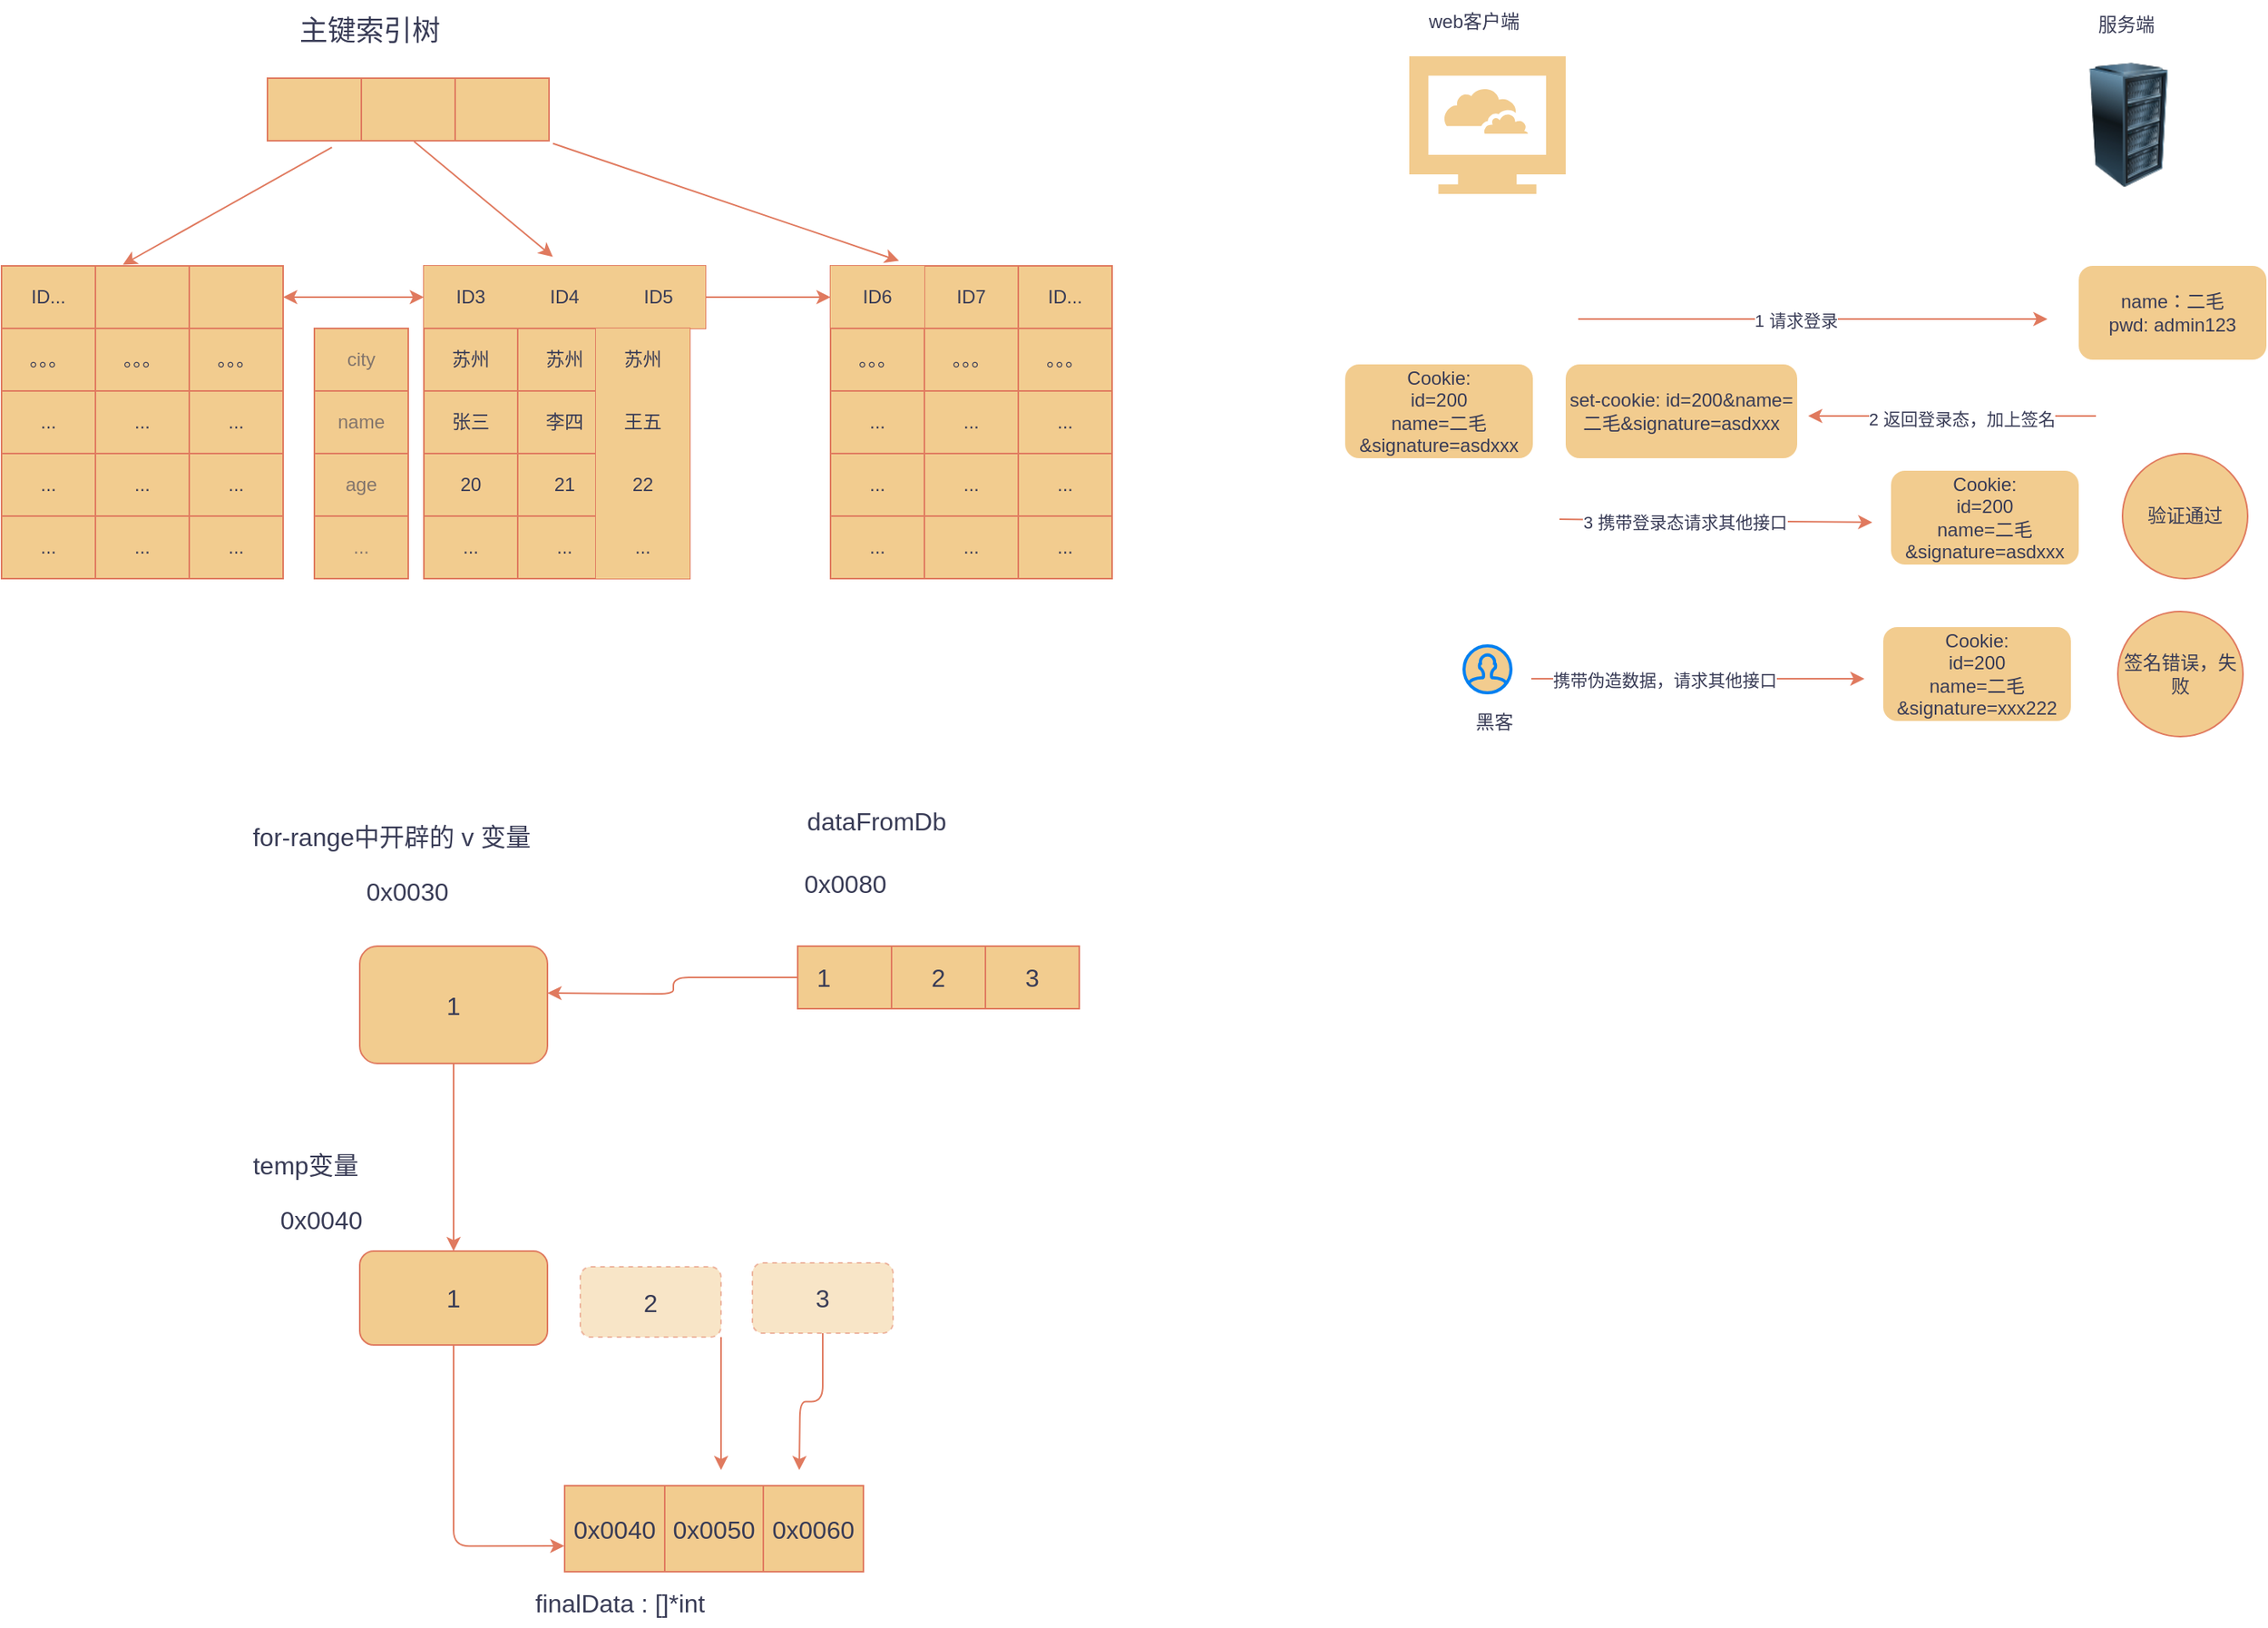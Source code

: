 <mxfile version="24.0.2" type="github">
  <diagram name="第 1 页" id="xg0n5kIAv0Q_2YQMW4IB">
    <mxGraphModel dx="1664" dy="491" grid="0" gridSize="10" guides="1" tooltips="1" connect="1" arrows="1" fold="1" page="1" pageScale="1" pageWidth="827" pageHeight="1169" background="#ffffff" math="0" shadow="0">
      <root>
        <mxCell id="0" />
        <mxCell id="1" parent="0" />
        <mxCell id="q4O4dge1yw7e4YFk-ilY-1" value="" style="group;movable=1;resizable=1;rotatable=1;deletable=1;editable=1;locked=0;connectable=1;rounded=1;labelBackgroundColor=none;fontColor=#393C56;" vertex="1" connectable="0" parent="1">
          <mxGeometry x="-780" y="20" width="710" height="370" as="geometry" />
        </mxCell>
        <mxCell id="q4O4dge1yw7e4YFk-ilY-2" value="&lt;font style=&quot;font-size: 18px;&quot;&gt;主键索引树&lt;/font&gt;" style="text;html=1;align=center;verticalAlign=middle;resizable=0;points=[];autosize=1;strokeColor=none;fillColor=none;rounded=1;movable=0;rotatable=0;deletable=0;editable=0;locked=1;connectable=0;labelBackgroundColor=none;fontColor=#393C56;" vertex="1" parent="q4O4dge1yw7e4YFk-ilY-1">
          <mxGeometry x="180" width="110" height="40" as="geometry" />
        </mxCell>
        <mxCell id="q4O4dge1yw7e4YFk-ilY-3" value="" style="shape=table;startSize=0;container=1;collapsible=0;childLayout=tableLayout;rounded=1;movable=0;resizable=0;rotatable=0;deletable=0;editable=0;locked=1;connectable=0;labelBackgroundColor=none;fillColor=#F2CC8F;strokeColor=#E07A5F;fontColor=#393C56;" vertex="1" parent="q4O4dge1yw7e4YFk-ilY-1">
          <mxGeometry x="170" y="50" width="180" height="40" as="geometry" />
        </mxCell>
        <mxCell id="q4O4dge1yw7e4YFk-ilY-4" value="" style="shape=tableRow;horizontal=0;startSize=0;swimlaneHead=0;swimlaneBody=0;top=0;left=0;bottom=0;right=0;collapsible=0;dropTarget=0;fillColor=none;points=[[0,0.5],[1,0.5]];portConstraint=eastwest;rounded=1;movable=0;resizable=0;rotatable=0;deletable=0;editable=0;locked=1;connectable=0;labelBackgroundColor=none;strokeColor=#E07A5F;fontColor=#393C56;" vertex="1" parent="q4O4dge1yw7e4YFk-ilY-3">
          <mxGeometry width="180" height="40" as="geometry" />
        </mxCell>
        <mxCell id="q4O4dge1yw7e4YFk-ilY-5" value="" style="shape=partialRectangle;html=1;whiteSpace=wrap;connectable=0;overflow=hidden;fillColor=none;top=0;left=0;bottom=0;right=0;pointerEvents=1;rounded=1;movable=0;resizable=0;rotatable=0;deletable=0;editable=0;locked=1;labelBackgroundColor=none;strokeColor=#E07A5F;fontColor=#393C56;" vertex="1" parent="q4O4dge1yw7e4YFk-ilY-4">
          <mxGeometry width="60" height="40" as="geometry">
            <mxRectangle width="60" height="40" as="alternateBounds" />
          </mxGeometry>
        </mxCell>
        <mxCell id="q4O4dge1yw7e4YFk-ilY-6" value="" style="shape=partialRectangle;html=1;whiteSpace=wrap;connectable=0;overflow=hidden;fillColor=none;top=0;left=0;bottom=0;right=0;pointerEvents=1;rounded=1;movable=0;resizable=0;rotatable=0;deletable=0;editable=0;locked=1;labelBackgroundColor=none;strokeColor=#E07A5F;fontColor=#393C56;" vertex="1" parent="q4O4dge1yw7e4YFk-ilY-4">
          <mxGeometry x="60" width="60" height="40" as="geometry">
            <mxRectangle width="60" height="40" as="alternateBounds" />
          </mxGeometry>
        </mxCell>
        <mxCell id="q4O4dge1yw7e4YFk-ilY-7" style="shape=partialRectangle;html=1;whiteSpace=wrap;connectable=0;overflow=hidden;fillColor=none;top=0;left=0;bottom=0;right=0;pointerEvents=1;rounded=1;movable=0;resizable=0;rotatable=0;deletable=0;editable=0;locked=1;labelBackgroundColor=none;strokeColor=#E07A5F;fontColor=#393C56;" vertex="1" parent="q4O4dge1yw7e4YFk-ilY-4">
          <mxGeometry x="120" width="60" height="40" as="geometry">
            <mxRectangle width="60" height="40" as="alternateBounds" />
          </mxGeometry>
        </mxCell>
        <mxCell id="q4O4dge1yw7e4YFk-ilY-8" value="" style="shape=table;startSize=0;container=1;collapsible=0;childLayout=tableLayout;rounded=1;movable=0;resizable=0;rotatable=0;deletable=0;editable=0;locked=1;connectable=0;labelBackgroundColor=none;fillColor=#F2CC8F;strokeColor=#E07A5F;fontColor=#393C56;" vertex="1" parent="q4O4dge1yw7e4YFk-ilY-1">
          <mxGeometry y="170" width="180" height="40" as="geometry" />
        </mxCell>
        <mxCell id="q4O4dge1yw7e4YFk-ilY-9" value="" style="shape=tableRow;horizontal=0;startSize=0;swimlaneHead=0;swimlaneBody=0;top=0;left=0;bottom=0;right=0;collapsible=0;dropTarget=0;fillColor=none;points=[[0,0.5],[1,0.5]];portConstraint=eastwest;rounded=1;movable=0;resizable=0;rotatable=0;deletable=0;editable=0;locked=1;connectable=0;labelBackgroundColor=none;strokeColor=#E07A5F;fontColor=#393C56;" vertex="1" parent="q4O4dge1yw7e4YFk-ilY-8">
          <mxGeometry width="180" height="40" as="geometry" />
        </mxCell>
        <mxCell id="q4O4dge1yw7e4YFk-ilY-10" value="ID..." style="shape=partialRectangle;html=1;whiteSpace=wrap;connectable=0;overflow=hidden;fillColor=none;top=0;left=0;bottom=0;right=0;pointerEvents=1;rounded=1;movable=0;resizable=0;rotatable=0;deletable=0;editable=0;locked=1;labelBackgroundColor=none;strokeColor=#E07A5F;fontColor=#393C56;" vertex="1" parent="q4O4dge1yw7e4YFk-ilY-9">
          <mxGeometry width="60" height="40" as="geometry">
            <mxRectangle width="60" height="40" as="alternateBounds" />
          </mxGeometry>
        </mxCell>
        <mxCell id="q4O4dge1yw7e4YFk-ilY-11" value="" style="shape=partialRectangle;html=1;whiteSpace=wrap;connectable=0;overflow=hidden;fillColor=none;top=0;left=0;bottom=0;right=0;pointerEvents=1;rounded=1;movable=0;resizable=0;rotatable=0;deletable=0;editable=0;locked=1;labelBackgroundColor=none;strokeColor=#E07A5F;fontColor=#393C56;" vertex="1" parent="q4O4dge1yw7e4YFk-ilY-9">
          <mxGeometry x="60" width="60" height="40" as="geometry">
            <mxRectangle width="60" height="40" as="alternateBounds" />
          </mxGeometry>
        </mxCell>
        <mxCell id="q4O4dge1yw7e4YFk-ilY-12" value="" style="shape=partialRectangle;html=1;whiteSpace=wrap;connectable=0;overflow=hidden;fillColor=none;top=0;left=0;bottom=0;right=0;pointerEvents=1;rounded=1;movable=0;resizable=0;rotatable=0;deletable=0;editable=0;locked=1;labelBackgroundColor=none;strokeColor=#E07A5F;fontColor=#393C56;" vertex="1" parent="q4O4dge1yw7e4YFk-ilY-9">
          <mxGeometry x="120" width="60" height="40" as="geometry">
            <mxRectangle width="60" height="40" as="alternateBounds" />
          </mxGeometry>
        </mxCell>
        <mxCell id="q4O4dge1yw7e4YFk-ilY-13" value="" style="shape=table;startSize=0;container=1;collapsible=0;childLayout=tableLayout;rounded=1;movable=0;resizable=0;rotatable=0;deletable=0;editable=0;locked=1;connectable=0;labelBackgroundColor=none;fillColor=#F2CC8F;strokeColor=#E07A5F;fontColor=#393C56;" vertex="1" parent="q4O4dge1yw7e4YFk-ilY-1">
          <mxGeometry x="270" y="170" width="180" height="40" as="geometry" />
        </mxCell>
        <mxCell id="q4O4dge1yw7e4YFk-ilY-14" value="" style="shape=tableRow;horizontal=0;startSize=0;swimlaneHead=0;swimlaneBody=0;top=0;left=0;bottom=0;right=0;collapsible=0;dropTarget=0;points=[[0,0.5],[1,0.5]];portConstraint=eastwest;rounded=1;movable=0;resizable=0;rotatable=0;deletable=0;editable=0;locked=1;connectable=0;labelBackgroundColor=none;fillColor=#F2CC8F;strokeColor=#E07A5F;fontColor=#393C56;" vertex="1" parent="q4O4dge1yw7e4YFk-ilY-13">
          <mxGeometry width="180" height="40" as="geometry" />
        </mxCell>
        <mxCell id="q4O4dge1yw7e4YFk-ilY-15" value="ID3" style="shape=partialRectangle;html=1;whiteSpace=wrap;connectable=0;overflow=hidden;top=0;left=0;bottom=0;right=0;pointerEvents=1;rounded=1;movable=0;resizable=0;rotatable=0;deletable=0;editable=0;locked=1;labelBackgroundColor=none;fillColor=#F2CC8F;strokeColor=#E07A5F;fontColor=#393C56;" vertex="1" parent="q4O4dge1yw7e4YFk-ilY-14">
          <mxGeometry width="60" height="40" as="geometry">
            <mxRectangle width="60" height="40" as="alternateBounds" />
          </mxGeometry>
        </mxCell>
        <mxCell id="q4O4dge1yw7e4YFk-ilY-16" value="ID4" style="shape=partialRectangle;html=1;whiteSpace=wrap;connectable=0;overflow=hidden;top=0;left=0;bottom=0;right=0;pointerEvents=1;rounded=1;movable=0;resizable=0;rotatable=0;deletable=0;editable=0;locked=1;labelBackgroundColor=none;fillColor=#F2CC8F;strokeColor=#E07A5F;fontColor=#393C56;" vertex="1" parent="q4O4dge1yw7e4YFk-ilY-14">
          <mxGeometry x="60" width="60" height="40" as="geometry">
            <mxRectangle width="60" height="40" as="alternateBounds" />
          </mxGeometry>
        </mxCell>
        <mxCell id="q4O4dge1yw7e4YFk-ilY-17" value="ID5" style="shape=partialRectangle;html=1;whiteSpace=wrap;connectable=0;overflow=hidden;top=0;left=0;bottom=0;right=0;pointerEvents=1;rounded=1;movable=0;resizable=0;rotatable=0;deletable=0;editable=0;locked=1;labelBackgroundColor=none;fillColor=#F2CC8F;strokeColor=#E07A5F;fontColor=#393C56;" vertex="1" parent="q4O4dge1yw7e4YFk-ilY-14">
          <mxGeometry x="120" width="60" height="40" as="geometry">
            <mxRectangle width="60" height="40" as="alternateBounds" />
          </mxGeometry>
        </mxCell>
        <mxCell id="q4O4dge1yw7e4YFk-ilY-18" value="" style="endArrow=classic;html=1;rounded=1;exitX=0.229;exitY=1.106;exitDx=0;exitDy=0;entryX=0.431;entryY=-0.019;entryDx=0;entryDy=0;entryPerimeter=0;exitPerimeter=0;movable=0;resizable=0;rotatable=0;deletable=0;editable=0;locked=1;connectable=0;labelBackgroundColor=none;fontColor=default;strokeColor=#E07A5F;" edge="1" parent="q4O4dge1yw7e4YFk-ilY-1" source="q4O4dge1yw7e4YFk-ilY-4" target="q4O4dge1yw7e4YFk-ilY-9">
          <mxGeometry width="50" height="50" relative="1" as="geometry">
            <mxPoint y="140" as="sourcePoint" />
            <mxPoint x="50" y="90" as="targetPoint" />
          </mxGeometry>
        </mxCell>
        <mxCell id="q4O4dge1yw7e4YFk-ilY-19" value="" style="endArrow=classic;html=1;rounded=1;exitX=0.521;exitY=1.013;exitDx=0;exitDy=0;entryX=0.458;entryY=-0.144;entryDx=0;entryDy=0;entryPerimeter=0;exitPerimeter=0;movable=0;resizable=0;rotatable=0;deletable=0;editable=0;locked=1;connectable=0;labelBackgroundColor=none;fontColor=default;strokeColor=#E07A5F;" edge="1" parent="q4O4dge1yw7e4YFk-ilY-1" source="q4O4dge1yw7e4YFk-ilY-4" target="q4O4dge1yw7e4YFk-ilY-14">
          <mxGeometry width="50" height="50" relative="1" as="geometry">
            <mxPoint x="185" y="103" as="sourcePoint" />
            <mxPoint x="88" y="179" as="targetPoint" />
          </mxGeometry>
        </mxCell>
        <mxCell id="q4O4dge1yw7e4YFk-ilY-20" value="" style="endArrow=classic;startArrow=classic;html=1;rounded=1;entryX=0;entryY=0.5;entryDx=0;entryDy=0;exitX=1;exitY=0.5;exitDx=0;exitDy=0;movable=0;resizable=0;rotatable=0;deletable=0;editable=0;locked=1;connectable=0;labelBackgroundColor=none;fontColor=default;strokeColor=#E07A5F;" edge="1" parent="q4O4dge1yw7e4YFk-ilY-1" source="q4O4dge1yw7e4YFk-ilY-9" target="q4O4dge1yw7e4YFk-ilY-14">
          <mxGeometry width="50" height="50" relative="1" as="geometry">
            <mxPoint x="170" y="200" as="sourcePoint" />
            <mxPoint x="220" y="150" as="targetPoint" />
            <Array as="points" />
          </mxGeometry>
        </mxCell>
        <mxCell id="q4O4dge1yw7e4YFk-ilY-21" value="" style="shape=table;startSize=0;container=1;collapsible=0;childLayout=tableLayout;rounded=1;movable=0;resizable=0;rotatable=0;deletable=0;editable=0;locked=1;connectable=0;labelBackgroundColor=none;fillColor=#F2CC8F;strokeColor=#E07A5F;fontColor=#393C56;" vertex="1" parent="q4O4dge1yw7e4YFk-ilY-1">
          <mxGeometry x="530" y="170" width="180" height="40" as="geometry" />
        </mxCell>
        <mxCell id="q4O4dge1yw7e4YFk-ilY-22" value="" style="shape=tableRow;horizontal=0;startSize=0;swimlaneHead=0;swimlaneBody=0;top=0;left=0;bottom=0;right=0;collapsible=0;dropTarget=0;fillColor=none;points=[[0,0.5],[1,0.5]];portConstraint=eastwest;rounded=1;movable=0;resizable=0;rotatable=0;deletable=0;editable=0;locked=1;connectable=0;labelBackgroundColor=none;strokeColor=#E07A5F;fontColor=#393C56;" vertex="1" parent="q4O4dge1yw7e4YFk-ilY-21">
          <mxGeometry width="180" height="40" as="geometry" />
        </mxCell>
        <mxCell id="q4O4dge1yw7e4YFk-ilY-23" value="ID6" style="shape=partialRectangle;html=1;whiteSpace=wrap;connectable=0;overflow=hidden;top=0;left=0;bottom=0;right=0;pointerEvents=1;rounded=1;movable=0;resizable=0;rotatable=0;deletable=0;editable=0;locked=1;labelBackgroundColor=none;fillColor=#F2CC8F;strokeColor=#E07A5F;fontColor=#393C56;" vertex="1" parent="q4O4dge1yw7e4YFk-ilY-22">
          <mxGeometry width="60" height="40" as="geometry">
            <mxRectangle width="60" height="40" as="alternateBounds" />
          </mxGeometry>
        </mxCell>
        <mxCell id="q4O4dge1yw7e4YFk-ilY-24" value="ID7" style="shape=partialRectangle;html=1;whiteSpace=wrap;connectable=0;overflow=hidden;fillColor=none;top=0;left=0;bottom=0;right=0;pointerEvents=1;rounded=1;movable=0;resizable=0;rotatable=0;deletable=0;editable=0;locked=1;labelBackgroundColor=none;strokeColor=#E07A5F;fontColor=#393C56;" vertex="1" parent="q4O4dge1yw7e4YFk-ilY-22">
          <mxGeometry x="60" width="60" height="40" as="geometry">
            <mxRectangle width="60" height="40" as="alternateBounds" />
          </mxGeometry>
        </mxCell>
        <mxCell id="q4O4dge1yw7e4YFk-ilY-25" value="ID..." style="shape=partialRectangle;html=1;whiteSpace=wrap;connectable=0;overflow=hidden;fillColor=none;top=0;left=0;bottom=0;right=0;pointerEvents=1;rounded=1;movable=0;resizable=0;rotatable=0;deletable=0;editable=0;locked=1;labelBackgroundColor=none;strokeColor=#E07A5F;fontColor=#393C56;" vertex="1" parent="q4O4dge1yw7e4YFk-ilY-22">
          <mxGeometry x="120" width="60" height="40" as="geometry">
            <mxRectangle width="60" height="40" as="alternateBounds" />
          </mxGeometry>
        </mxCell>
        <mxCell id="q4O4dge1yw7e4YFk-ilY-26" value="" style="edgeStyle=orthogonalEdgeStyle;rounded=1;orthogonalLoop=1;jettySize=auto;html=1;movable=0;resizable=0;rotatable=0;deletable=0;editable=0;locked=1;connectable=0;labelBackgroundColor=none;fontColor=default;strokeColor=#E07A5F;" edge="1" parent="q4O4dge1yw7e4YFk-ilY-1" source="q4O4dge1yw7e4YFk-ilY-13" target="q4O4dge1yw7e4YFk-ilY-21">
          <mxGeometry relative="1" as="geometry" />
        </mxCell>
        <mxCell id="q4O4dge1yw7e4YFk-ilY-27" value="" style="endArrow=classic;html=1;rounded=1;exitX=1.014;exitY=1.044;exitDx=0;exitDy=0;entryX=0.243;entryY=-0.081;entryDx=0;entryDy=0;entryPerimeter=0;exitPerimeter=0;movable=0;resizable=0;rotatable=0;deletable=0;editable=0;locked=1;connectable=0;labelBackgroundColor=none;fontColor=default;strokeColor=#E07A5F;" edge="1" parent="q4O4dge1yw7e4YFk-ilY-1" source="q4O4dge1yw7e4YFk-ilY-4" target="q4O4dge1yw7e4YFk-ilY-22">
          <mxGeometry width="50" height="50" relative="1" as="geometry">
            <mxPoint x="350" y="80" as="sourcePoint" />
            <mxPoint x="438" y="153" as="targetPoint" />
          </mxGeometry>
        </mxCell>
        <mxCell id="q4O4dge1yw7e4YFk-ilY-28" value="" style="shape=table;startSize=0;container=1;collapsible=0;childLayout=tableLayout;hachureGap=4;rounded=1;movable=0;resizable=0;rotatable=0;deletable=0;editable=0;locked=1;connectable=0;labelBackgroundColor=none;fillColor=#F2CC8F;strokeColor=#E07A5F;fontColor=#393C56;" vertex="1" parent="q4O4dge1yw7e4YFk-ilY-1">
          <mxGeometry x="270" y="210" width="60" height="160" as="geometry" />
        </mxCell>
        <mxCell id="q4O4dge1yw7e4YFk-ilY-29" value="" style="shape=tableRow;horizontal=0;startSize=0;swimlaneHead=0;swimlaneBody=0;top=0;left=0;bottom=0;right=0;collapsible=0;dropTarget=0;fillColor=none;points=[[0,0.5],[1,0.5]];portConstraint=eastwest;hachureGap=4;rounded=1;movable=0;resizable=0;rotatable=0;deletable=0;editable=0;locked=1;connectable=0;labelBackgroundColor=none;strokeColor=#E07A5F;fontColor=#393C56;" vertex="1" parent="q4O4dge1yw7e4YFk-ilY-28">
          <mxGeometry width="60" height="40" as="geometry" />
        </mxCell>
        <mxCell id="q4O4dge1yw7e4YFk-ilY-30" value="苏州" style="shape=partialRectangle;html=1;whiteSpace=wrap;connectable=0;overflow=hidden;fillColor=none;top=0;left=0;bottom=0;right=0;pointerEvents=1;hachureGap=4;rounded=1;movable=0;resizable=0;rotatable=0;deletable=0;editable=0;locked=1;labelBackgroundColor=none;strokeColor=#E07A5F;fontColor=#393C56;" vertex="1" parent="q4O4dge1yw7e4YFk-ilY-29">
          <mxGeometry width="60" height="40" as="geometry">
            <mxRectangle width="60" height="40" as="alternateBounds" />
          </mxGeometry>
        </mxCell>
        <mxCell id="q4O4dge1yw7e4YFk-ilY-31" value="" style="shape=tableRow;horizontal=0;startSize=0;swimlaneHead=0;swimlaneBody=0;top=0;left=0;bottom=0;right=0;collapsible=0;dropTarget=0;fillColor=none;points=[[0,0.5],[1,0.5]];portConstraint=eastwest;hachureGap=4;rounded=1;movable=0;resizable=0;rotatable=0;deletable=0;editable=0;locked=1;connectable=0;labelBackgroundColor=none;strokeColor=#E07A5F;fontColor=#393C56;" vertex="1" parent="q4O4dge1yw7e4YFk-ilY-28">
          <mxGeometry y="40" width="60" height="40" as="geometry" />
        </mxCell>
        <mxCell id="q4O4dge1yw7e4YFk-ilY-32" value="张三" style="shape=partialRectangle;html=1;whiteSpace=wrap;connectable=0;overflow=hidden;fillColor=none;top=0;left=0;bottom=0;right=0;pointerEvents=1;hachureGap=4;rounded=1;movable=0;resizable=0;rotatable=0;deletable=0;editable=0;locked=1;labelBackgroundColor=none;strokeColor=#E07A5F;fontColor=#393C56;" vertex="1" parent="q4O4dge1yw7e4YFk-ilY-31">
          <mxGeometry width="60" height="40" as="geometry">
            <mxRectangle width="60" height="40" as="alternateBounds" />
          </mxGeometry>
        </mxCell>
        <mxCell id="q4O4dge1yw7e4YFk-ilY-33" value="" style="shape=tableRow;horizontal=0;startSize=0;swimlaneHead=0;swimlaneBody=0;top=0;left=0;bottom=0;right=0;collapsible=0;dropTarget=0;fillColor=none;points=[[0,0.5],[1,0.5]];portConstraint=eastwest;hachureGap=4;rounded=1;movable=0;resizable=0;rotatable=0;deletable=0;editable=0;locked=1;connectable=0;labelBackgroundColor=none;strokeColor=#E07A5F;fontColor=#393C56;" vertex="1" parent="q4O4dge1yw7e4YFk-ilY-28">
          <mxGeometry y="80" width="60" height="40" as="geometry" />
        </mxCell>
        <mxCell id="q4O4dge1yw7e4YFk-ilY-34" value="20" style="shape=partialRectangle;html=1;whiteSpace=wrap;connectable=0;overflow=hidden;fillColor=none;top=0;left=0;bottom=0;right=0;pointerEvents=1;hachureGap=4;rounded=1;movable=0;resizable=0;rotatable=0;deletable=0;editable=0;locked=1;labelBackgroundColor=none;strokeColor=#E07A5F;fontColor=#393C56;" vertex="1" parent="q4O4dge1yw7e4YFk-ilY-33">
          <mxGeometry width="60" height="40" as="geometry">
            <mxRectangle width="60" height="40" as="alternateBounds" />
          </mxGeometry>
        </mxCell>
        <mxCell id="q4O4dge1yw7e4YFk-ilY-35" value="" style="shape=tableRow;horizontal=0;startSize=0;swimlaneHead=0;swimlaneBody=0;top=0;left=0;bottom=0;right=0;collapsible=0;dropTarget=0;fillColor=none;points=[[0,0.5],[1,0.5]];portConstraint=eastwest;hachureGap=4;rounded=1;movable=0;resizable=0;rotatable=0;deletable=0;editable=0;locked=1;connectable=0;labelBackgroundColor=none;strokeColor=#E07A5F;fontColor=#393C56;" vertex="1" parent="q4O4dge1yw7e4YFk-ilY-28">
          <mxGeometry y="120" width="60" height="40" as="geometry" />
        </mxCell>
        <mxCell id="q4O4dge1yw7e4YFk-ilY-36" value="..." style="shape=partialRectangle;html=1;whiteSpace=wrap;connectable=0;overflow=hidden;fillColor=none;top=0;left=0;bottom=0;right=0;pointerEvents=1;hachureGap=4;rounded=1;movable=0;resizable=0;rotatable=0;deletable=0;editable=0;locked=1;labelBackgroundColor=none;strokeColor=#E07A5F;fontColor=#393C56;" vertex="1" parent="q4O4dge1yw7e4YFk-ilY-35">
          <mxGeometry width="60" height="40" as="geometry">
            <mxRectangle width="60" height="40" as="alternateBounds" />
          </mxGeometry>
        </mxCell>
        <mxCell id="q4O4dge1yw7e4YFk-ilY-37" value="" style="shape=table;startSize=0;container=1;collapsible=0;childLayout=tableLayout;hachureGap=4;rounded=1;movable=0;resizable=0;rotatable=0;deletable=0;editable=0;locked=1;connectable=0;labelBackgroundColor=none;fillColor=#F2CC8F;strokeColor=#E07A5F;fontColor=#393C56;" vertex="1" parent="q4O4dge1yw7e4YFk-ilY-1">
          <mxGeometry x="330" y="210" width="60" height="160" as="geometry" />
        </mxCell>
        <mxCell id="q4O4dge1yw7e4YFk-ilY-38" value="" style="shape=tableRow;horizontal=0;startSize=0;swimlaneHead=0;swimlaneBody=0;top=0;left=0;bottom=0;right=0;collapsible=0;dropTarget=0;fillColor=none;points=[[0,0.5],[1,0.5]];portConstraint=eastwest;hachureGap=4;rounded=1;movable=0;resizable=0;rotatable=0;deletable=0;editable=0;locked=1;connectable=0;labelBackgroundColor=none;strokeColor=#E07A5F;fontColor=#393C56;" vertex="1" parent="q4O4dge1yw7e4YFk-ilY-37">
          <mxGeometry width="60" height="40" as="geometry" />
        </mxCell>
        <mxCell id="q4O4dge1yw7e4YFk-ilY-39" value="苏州" style="shape=partialRectangle;html=1;whiteSpace=wrap;connectable=0;overflow=hidden;fillColor=none;top=0;left=0;bottom=0;right=0;pointerEvents=1;hachureGap=4;rounded=1;movable=0;resizable=0;rotatable=0;deletable=0;editable=0;locked=1;labelBackgroundColor=none;strokeColor=#E07A5F;fontColor=#393C56;" vertex="1" parent="q4O4dge1yw7e4YFk-ilY-38">
          <mxGeometry width="60" height="40" as="geometry">
            <mxRectangle width="60" height="40" as="alternateBounds" />
          </mxGeometry>
        </mxCell>
        <mxCell id="q4O4dge1yw7e4YFk-ilY-40" value="" style="shape=tableRow;horizontal=0;startSize=0;swimlaneHead=0;swimlaneBody=0;top=0;left=0;bottom=0;right=0;collapsible=0;dropTarget=0;fillColor=none;points=[[0,0.5],[1,0.5]];portConstraint=eastwest;hachureGap=4;rounded=1;movable=0;resizable=0;rotatable=0;deletable=0;editable=0;locked=1;connectable=0;labelBackgroundColor=none;strokeColor=#E07A5F;fontColor=#393C56;" vertex="1" parent="q4O4dge1yw7e4YFk-ilY-37">
          <mxGeometry y="40" width="60" height="40" as="geometry" />
        </mxCell>
        <mxCell id="q4O4dge1yw7e4YFk-ilY-41" value="李四" style="shape=partialRectangle;html=1;whiteSpace=wrap;connectable=0;overflow=hidden;fillColor=none;top=0;left=0;bottom=0;right=0;pointerEvents=1;hachureGap=4;rounded=1;movable=0;resizable=0;rotatable=0;deletable=0;editable=0;locked=1;labelBackgroundColor=none;strokeColor=#E07A5F;fontColor=#393C56;" vertex="1" parent="q4O4dge1yw7e4YFk-ilY-40">
          <mxGeometry width="60" height="40" as="geometry">
            <mxRectangle width="60" height="40" as="alternateBounds" />
          </mxGeometry>
        </mxCell>
        <mxCell id="q4O4dge1yw7e4YFk-ilY-42" value="" style="shape=tableRow;horizontal=0;startSize=0;swimlaneHead=0;swimlaneBody=0;top=0;left=0;bottom=0;right=0;collapsible=0;dropTarget=0;fillColor=none;points=[[0,0.5],[1,0.5]];portConstraint=eastwest;hachureGap=4;rounded=1;movable=0;resizable=0;rotatable=0;deletable=0;editable=0;locked=1;connectable=0;labelBackgroundColor=none;strokeColor=#E07A5F;fontColor=#393C56;" vertex="1" parent="q4O4dge1yw7e4YFk-ilY-37">
          <mxGeometry y="80" width="60" height="40" as="geometry" />
        </mxCell>
        <mxCell id="q4O4dge1yw7e4YFk-ilY-43" value="21" style="shape=partialRectangle;html=1;whiteSpace=wrap;connectable=0;overflow=hidden;fillColor=none;top=0;left=0;bottom=0;right=0;pointerEvents=1;hachureGap=4;rounded=1;movable=0;resizable=0;rotatable=0;deletable=0;editable=0;locked=1;labelBackgroundColor=none;strokeColor=#E07A5F;fontColor=#393C56;" vertex="1" parent="q4O4dge1yw7e4YFk-ilY-42">
          <mxGeometry width="60" height="40" as="geometry">
            <mxRectangle width="60" height="40" as="alternateBounds" />
          </mxGeometry>
        </mxCell>
        <mxCell id="q4O4dge1yw7e4YFk-ilY-44" value="" style="shape=tableRow;horizontal=0;startSize=0;swimlaneHead=0;swimlaneBody=0;top=0;left=0;bottom=0;right=0;collapsible=0;dropTarget=0;fillColor=none;points=[[0,0.5],[1,0.5]];portConstraint=eastwest;hachureGap=4;rounded=1;movable=0;resizable=0;rotatable=0;deletable=0;editable=0;locked=1;connectable=0;labelBackgroundColor=none;strokeColor=#E07A5F;fontColor=#393C56;" vertex="1" parent="q4O4dge1yw7e4YFk-ilY-37">
          <mxGeometry y="120" width="60" height="40" as="geometry" />
        </mxCell>
        <mxCell id="q4O4dge1yw7e4YFk-ilY-45" value="..." style="shape=partialRectangle;html=1;whiteSpace=wrap;connectable=0;overflow=hidden;fillColor=none;top=0;left=0;bottom=0;right=0;pointerEvents=1;hachureGap=4;rounded=1;movable=0;resizable=0;rotatable=0;deletable=0;editable=0;locked=1;labelBackgroundColor=none;strokeColor=#E07A5F;fontColor=#393C56;" vertex="1" parent="q4O4dge1yw7e4YFk-ilY-44">
          <mxGeometry width="60" height="40" as="geometry">
            <mxRectangle width="60" height="40" as="alternateBounds" />
          </mxGeometry>
        </mxCell>
        <mxCell id="q4O4dge1yw7e4YFk-ilY-46" value="" style="shape=table;startSize=0;container=1;collapsible=0;childLayout=tableLayout;hachureGap=4;rounded=1;labelBorderColor=none;textOpacity=60;horizontal=1;movable=0;resizable=0;rotatable=0;deletable=0;editable=0;locked=1;connectable=0;labelBackgroundColor=none;fillColor=#F2CC8F;strokeColor=#E07A5F;fontColor=#393C56;" vertex="1" parent="q4O4dge1yw7e4YFk-ilY-1">
          <mxGeometry x="200" y="210" width="60" height="160" as="geometry" />
        </mxCell>
        <mxCell id="q4O4dge1yw7e4YFk-ilY-47" value="" style="shape=tableRow;horizontal=1;startSize=0;swimlaneHead=0;swimlaneBody=0;top=0;left=0;bottom=0;right=0;collapsible=0;dropTarget=0;fillColor=none;points=[[0,0.5],[1,0.5]];portConstraint=eastwest;hachureGap=4;rounded=1;labelBorderColor=none;textOpacity=60;movable=0;resizable=0;rotatable=0;deletable=0;editable=0;locked=1;connectable=0;labelBackgroundColor=none;strokeColor=#E07A5F;fontColor=#393C56;" vertex="1" parent="q4O4dge1yw7e4YFk-ilY-46">
          <mxGeometry width="60" height="40" as="geometry" />
        </mxCell>
        <mxCell id="q4O4dge1yw7e4YFk-ilY-48" value="city" style="shape=partialRectangle;html=1;whiteSpace=wrap;connectable=0;overflow=hidden;fillColor=none;top=0;left=0;bottom=0;right=0;pointerEvents=1;hachureGap=4;rounded=1;labelBorderColor=none;textOpacity=60;horizontal=1;movable=0;resizable=0;rotatable=0;deletable=0;editable=0;locked=1;labelBackgroundColor=none;strokeColor=#E07A5F;fontColor=#393C56;" vertex="1" parent="q4O4dge1yw7e4YFk-ilY-47">
          <mxGeometry width="60" height="40" as="geometry">
            <mxRectangle width="60" height="40" as="alternateBounds" />
          </mxGeometry>
        </mxCell>
        <mxCell id="q4O4dge1yw7e4YFk-ilY-49" value="" style="shape=tableRow;horizontal=1;startSize=0;swimlaneHead=0;swimlaneBody=0;top=0;left=0;bottom=0;right=0;collapsible=0;dropTarget=0;fillColor=none;points=[[0,0.5],[1,0.5]];portConstraint=eastwest;hachureGap=4;rounded=1;labelBorderColor=none;textOpacity=60;movable=0;resizable=0;rotatable=0;deletable=0;editable=0;locked=1;connectable=0;labelBackgroundColor=none;strokeColor=#E07A5F;fontColor=#393C56;" vertex="1" parent="q4O4dge1yw7e4YFk-ilY-46">
          <mxGeometry y="40" width="60" height="40" as="geometry" />
        </mxCell>
        <mxCell id="q4O4dge1yw7e4YFk-ilY-50" value="name" style="shape=partialRectangle;html=1;whiteSpace=wrap;connectable=0;overflow=hidden;fillColor=none;top=0;left=0;bottom=0;right=0;pointerEvents=1;hachureGap=4;rounded=1;labelBorderColor=none;textOpacity=60;horizontal=1;movable=0;resizable=0;rotatable=0;deletable=0;editable=0;locked=1;labelBackgroundColor=none;strokeColor=#E07A5F;fontColor=#393C56;" vertex="1" parent="q4O4dge1yw7e4YFk-ilY-49">
          <mxGeometry width="60" height="40" as="geometry">
            <mxRectangle width="60" height="40" as="alternateBounds" />
          </mxGeometry>
        </mxCell>
        <mxCell id="q4O4dge1yw7e4YFk-ilY-51" value="" style="shape=tableRow;horizontal=1;startSize=0;swimlaneHead=0;swimlaneBody=0;top=0;left=0;bottom=0;right=0;collapsible=0;dropTarget=0;fillColor=none;points=[[0,0.5],[1,0.5]];portConstraint=eastwest;hachureGap=4;rounded=1;labelBorderColor=none;textOpacity=60;movable=0;resizable=0;rotatable=0;deletable=0;editable=0;locked=1;connectable=0;labelBackgroundColor=none;strokeColor=#E07A5F;fontColor=#393C56;" vertex="1" parent="q4O4dge1yw7e4YFk-ilY-46">
          <mxGeometry y="80" width="60" height="40" as="geometry" />
        </mxCell>
        <mxCell id="q4O4dge1yw7e4YFk-ilY-52" value="age" style="shape=partialRectangle;html=1;whiteSpace=wrap;connectable=0;overflow=hidden;fillColor=none;top=0;left=0;bottom=0;right=0;pointerEvents=1;hachureGap=4;rounded=1;labelBorderColor=none;textOpacity=60;horizontal=1;movable=0;resizable=0;rotatable=0;deletable=0;editable=0;locked=1;labelBackgroundColor=none;strokeColor=#E07A5F;fontColor=#393C56;" vertex="1" parent="q4O4dge1yw7e4YFk-ilY-51">
          <mxGeometry width="60" height="40" as="geometry">
            <mxRectangle width="60" height="40" as="alternateBounds" />
          </mxGeometry>
        </mxCell>
        <mxCell id="q4O4dge1yw7e4YFk-ilY-53" value="" style="shape=tableRow;horizontal=1;startSize=0;swimlaneHead=0;swimlaneBody=0;top=0;left=0;bottom=0;right=0;collapsible=0;dropTarget=0;fillColor=none;points=[[0,0.5],[1,0.5]];portConstraint=eastwest;hachureGap=4;rounded=1;labelBorderColor=none;textOpacity=60;movable=0;resizable=0;rotatable=0;deletable=0;editable=0;locked=1;connectable=0;labelBackgroundColor=none;strokeColor=#E07A5F;fontColor=#393C56;" vertex="1" parent="q4O4dge1yw7e4YFk-ilY-46">
          <mxGeometry y="120" width="60" height="40" as="geometry" />
        </mxCell>
        <mxCell id="q4O4dge1yw7e4YFk-ilY-54" value="..." style="shape=partialRectangle;html=1;whiteSpace=wrap;connectable=0;overflow=hidden;fillColor=none;top=0;left=0;bottom=0;right=0;pointerEvents=1;hachureGap=4;rounded=1;labelBorderColor=none;textOpacity=60;horizontal=1;movable=0;resizable=0;rotatable=0;deletable=0;editable=0;locked=1;labelBackgroundColor=none;strokeColor=#E07A5F;fontColor=#393C56;" vertex="1" parent="q4O4dge1yw7e4YFk-ilY-53">
          <mxGeometry width="60" height="40" as="geometry">
            <mxRectangle width="60" height="40" as="alternateBounds" />
          </mxGeometry>
        </mxCell>
        <mxCell id="q4O4dge1yw7e4YFk-ilY-55" value="" style="shape=table;startSize=0;container=1;collapsible=0;childLayout=tableLayout;hachureGap=4;rounded=1;movable=0;resizable=0;rotatable=0;deletable=0;editable=0;locked=1;connectable=0;labelBackgroundColor=none;fillColor=#F2CC8F;strokeColor=#E07A5F;fontColor=#393C56;" vertex="1" parent="q4O4dge1yw7e4YFk-ilY-1">
          <mxGeometry x="530" y="210" width="60" height="160" as="geometry" />
        </mxCell>
        <mxCell id="q4O4dge1yw7e4YFk-ilY-56" value="" style="shape=tableRow;horizontal=0;startSize=0;swimlaneHead=0;swimlaneBody=0;top=0;left=0;bottom=0;right=0;collapsible=0;dropTarget=0;fillColor=none;points=[[0,0.5],[1,0.5]];portConstraint=eastwest;hachureGap=4;rounded=1;movable=0;resizable=0;rotatable=0;deletable=0;editable=0;locked=1;connectable=0;labelBackgroundColor=none;strokeColor=#E07A5F;fontColor=#393C56;" vertex="1" parent="q4O4dge1yw7e4YFk-ilY-55">
          <mxGeometry width="60" height="40" as="geometry" />
        </mxCell>
        <mxCell id="q4O4dge1yw7e4YFk-ilY-57" value="。。。" style="shape=partialRectangle;html=1;whiteSpace=wrap;connectable=0;overflow=hidden;fillColor=none;top=0;left=0;bottom=0;right=0;pointerEvents=1;hachureGap=4;rounded=1;movable=0;resizable=0;rotatable=0;deletable=0;editable=0;locked=1;labelBackgroundColor=none;strokeColor=#E07A5F;fontColor=#393C56;" vertex="1" parent="q4O4dge1yw7e4YFk-ilY-56">
          <mxGeometry width="60" height="40" as="geometry">
            <mxRectangle width="60" height="40" as="alternateBounds" />
          </mxGeometry>
        </mxCell>
        <mxCell id="q4O4dge1yw7e4YFk-ilY-58" value="" style="shape=tableRow;horizontal=0;startSize=0;swimlaneHead=0;swimlaneBody=0;top=0;left=0;bottom=0;right=0;collapsible=0;dropTarget=0;fillColor=none;points=[[0,0.5],[1,0.5]];portConstraint=eastwest;hachureGap=4;rounded=1;movable=0;resizable=0;rotatable=0;deletable=0;editable=0;locked=1;connectable=0;labelBackgroundColor=none;strokeColor=#E07A5F;fontColor=#393C56;" vertex="1" parent="q4O4dge1yw7e4YFk-ilY-55">
          <mxGeometry y="40" width="60" height="40" as="geometry" />
        </mxCell>
        <mxCell id="q4O4dge1yw7e4YFk-ilY-59" value="..." style="shape=partialRectangle;html=1;whiteSpace=wrap;connectable=0;overflow=hidden;fillColor=none;top=0;left=0;bottom=0;right=0;pointerEvents=1;hachureGap=4;rounded=1;movable=0;resizable=0;rotatable=0;deletable=0;editable=0;locked=1;labelBackgroundColor=none;strokeColor=#E07A5F;fontColor=#393C56;" vertex="1" parent="q4O4dge1yw7e4YFk-ilY-58">
          <mxGeometry width="60" height="40" as="geometry">
            <mxRectangle width="60" height="40" as="alternateBounds" />
          </mxGeometry>
        </mxCell>
        <mxCell id="q4O4dge1yw7e4YFk-ilY-60" value="" style="shape=tableRow;horizontal=0;startSize=0;swimlaneHead=0;swimlaneBody=0;top=0;left=0;bottom=0;right=0;collapsible=0;dropTarget=0;fillColor=none;points=[[0,0.5],[1,0.5]];portConstraint=eastwest;hachureGap=4;rounded=1;movable=0;resizable=0;rotatable=0;deletable=0;editable=0;locked=1;connectable=0;labelBackgroundColor=none;strokeColor=#E07A5F;fontColor=#393C56;" vertex="1" parent="q4O4dge1yw7e4YFk-ilY-55">
          <mxGeometry y="80" width="60" height="40" as="geometry" />
        </mxCell>
        <mxCell id="q4O4dge1yw7e4YFk-ilY-61" value="..." style="shape=partialRectangle;html=1;whiteSpace=wrap;connectable=0;overflow=hidden;fillColor=none;top=0;left=0;bottom=0;right=0;pointerEvents=1;hachureGap=4;rounded=1;movable=0;resizable=0;rotatable=0;deletable=0;editable=0;locked=1;labelBackgroundColor=none;strokeColor=#E07A5F;fontColor=#393C56;" vertex="1" parent="q4O4dge1yw7e4YFk-ilY-60">
          <mxGeometry width="60" height="40" as="geometry">
            <mxRectangle width="60" height="40" as="alternateBounds" />
          </mxGeometry>
        </mxCell>
        <mxCell id="q4O4dge1yw7e4YFk-ilY-62" value="" style="shape=tableRow;horizontal=0;startSize=0;swimlaneHead=0;swimlaneBody=0;top=0;left=0;bottom=0;right=0;collapsible=0;dropTarget=0;fillColor=none;points=[[0,0.5],[1,0.5]];portConstraint=eastwest;hachureGap=4;rounded=1;movable=0;resizable=0;rotatable=0;deletable=0;editable=0;locked=1;connectable=0;labelBackgroundColor=none;strokeColor=#E07A5F;fontColor=#393C56;" vertex="1" parent="q4O4dge1yw7e4YFk-ilY-55">
          <mxGeometry y="120" width="60" height="40" as="geometry" />
        </mxCell>
        <mxCell id="q4O4dge1yw7e4YFk-ilY-63" value="..." style="shape=partialRectangle;html=1;whiteSpace=wrap;connectable=0;overflow=hidden;fillColor=none;top=0;left=0;bottom=0;right=0;pointerEvents=1;hachureGap=4;rounded=1;movable=0;resizable=0;rotatable=0;deletable=0;editable=0;locked=1;labelBackgroundColor=none;strokeColor=#E07A5F;fontColor=#393C56;" vertex="1" parent="q4O4dge1yw7e4YFk-ilY-62">
          <mxGeometry width="60" height="40" as="geometry">
            <mxRectangle width="60" height="40" as="alternateBounds" />
          </mxGeometry>
        </mxCell>
        <mxCell id="q4O4dge1yw7e4YFk-ilY-64" value="" style="shape=table;startSize=0;container=1;collapsible=0;childLayout=tableLayout;hachureGap=4;rounded=1;movable=0;resizable=0;rotatable=0;deletable=0;editable=0;locked=1;connectable=0;labelBackgroundColor=none;fillColor=#F2CC8F;strokeColor=#E07A5F;fontColor=#393C56;" vertex="1" parent="q4O4dge1yw7e4YFk-ilY-1">
          <mxGeometry x="590" y="210" width="60" height="160" as="geometry" />
        </mxCell>
        <mxCell id="q4O4dge1yw7e4YFk-ilY-65" value="" style="shape=tableRow;horizontal=0;startSize=0;swimlaneHead=0;swimlaneBody=0;top=0;left=0;bottom=0;right=0;collapsible=0;dropTarget=0;fillColor=none;points=[[0,0.5],[1,0.5]];portConstraint=eastwest;hachureGap=4;rounded=1;movable=0;resizable=0;rotatable=0;deletable=0;editable=0;locked=1;connectable=0;labelBackgroundColor=none;strokeColor=#E07A5F;fontColor=#393C56;" vertex="1" parent="q4O4dge1yw7e4YFk-ilY-64">
          <mxGeometry width="60" height="40" as="geometry" />
        </mxCell>
        <mxCell id="q4O4dge1yw7e4YFk-ilY-66" value="。。。" style="shape=partialRectangle;html=1;whiteSpace=wrap;connectable=0;overflow=hidden;fillColor=none;top=0;left=0;bottom=0;right=0;pointerEvents=1;hachureGap=4;rounded=1;movable=0;resizable=0;rotatable=0;deletable=0;editable=0;locked=1;labelBackgroundColor=none;strokeColor=#E07A5F;fontColor=#393C56;" vertex="1" parent="q4O4dge1yw7e4YFk-ilY-65">
          <mxGeometry width="60" height="40" as="geometry">
            <mxRectangle width="60" height="40" as="alternateBounds" />
          </mxGeometry>
        </mxCell>
        <mxCell id="q4O4dge1yw7e4YFk-ilY-67" value="" style="shape=tableRow;horizontal=0;startSize=0;swimlaneHead=0;swimlaneBody=0;top=0;left=0;bottom=0;right=0;collapsible=0;dropTarget=0;fillColor=none;points=[[0,0.5],[1,0.5]];portConstraint=eastwest;hachureGap=4;rounded=1;movable=0;resizable=0;rotatable=0;deletable=0;editable=0;locked=1;connectable=0;labelBackgroundColor=none;strokeColor=#E07A5F;fontColor=#393C56;" vertex="1" parent="q4O4dge1yw7e4YFk-ilY-64">
          <mxGeometry y="40" width="60" height="40" as="geometry" />
        </mxCell>
        <mxCell id="q4O4dge1yw7e4YFk-ilY-68" value="..." style="shape=partialRectangle;html=1;whiteSpace=wrap;connectable=0;overflow=hidden;fillColor=none;top=0;left=0;bottom=0;right=0;pointerEvents=1;hachureGap=4;rounded=1;movable=0;resizable=0;rotatable=0;deletable=0;editable=0;locked=1;labelBackgroundColor=none;strokeColor=#E07A5F;fontColor=#393C56;" vertex="1" parent="q4O4dge1yw7e4YFk-ilY-67">
          <mxGeometry width="60" height="40" as="geometry">
            <mxRectangle width="60" height="40" as="alternateBounds" />
          </mxGeometry>
        </mxCell>
        <mxCell id="q4O4dge1yw7e4YFk-ilY-69" value="" style="shape=tableRow;horizontal=0;startSize=0;swimlaneHead=0;swimlaneBody=0;top=0;left=0;bottom=0;right=0;collapsible=0;dropTarget=0;fillColor=none;points=[[0,0.5],[1,0.5]];portConstraint=eastwest;hachureGap=4;rounded=1;movable=0;resizable=0;rotatable=0;deletable=0;editable=0;locked=1;connectable=0;labelBackgroundColor=none;strokeColor=#E07A5F;fontColor=#393C56;" vertex="1" parent="q4O4dge1yw7e4YFk-ilY-64">
          <mxGeometry y="80" width="60" height="40" as="geometry" />
        </mxCell>
        <mxCell id="q4O4dge1yw7e4YFk-ilY-70" value="..." style="shape=partialRectangle;html=1;whiteSpace=wrap;connectable=0;overflow=hidden;fillColor=none;top=0;left=0;bottom=0;right=0;pointerEvents=1;hachureGap=4;rounded=1;movable=0;resizable=0;rotatable=0;deletable=0;editable=0;locked=1;labelBackgroundColor=none;strokeColor=#E07A5F;fontColor=#393C56;" vertex="1" parent="q4O4dge1yw7e4YFk-ilY-69">
          <mxGeometry width="60" height="40" as="geometry">
            <mxRectangle width="60" height="40" as="alternateBounds" />
          </mxGeometry>
        </mxCell>
        <mxCell id="q4O4dge1yw7e4YFk-ilY-71" value="" style="shape=tableRow;horizontal=0;startSize=0;swimlaneHead=0;swimlaneBody=0;top=0;left=0;bottom=0;right=0;collapsible=0;dropTarget=0;fillColor=none;points=[[0,0.5],[1,0.5]];portConstraint=eastwest;hachureGap=4;rounded=1;movable=0;resizable=0;rotatable=0;deletable=0;editable=0;locked=1;connectable=0;labelBackgroundColor=none;strokeColor=#E07A5F;fontColor=#393C56;" vertex="1" parent="q4O4dge1yw7e4YFk-ilY-64">
          <mxGeometry y="120" width="60" height="40" as="geometry" />
        </mxCell>
        <mxCell id="q4O4dge1yw7e4YFk-ilY-72" value="..." style="shape=partialRectangle;html=1;whiteSpace=wrap;connectable=0;overflow=hidden;fillColor=none;top=0;left=0;bottom=0;right=0;pointerEvents=1;hachureGap=4;rounded=1;movable=0;resizable=0;rotatable=0;deletable=0;editable=0;locked=1;labelBackgroundColor=none;strokeColor=#E07A5F;fontColor=#393C56;" vertex="1" parent="q4O4dge1yw7e4YFk-ilY-71">
          <mxGeometry width="60" height="40" as="geometry">
            <mxRectangle width="60" height="40" as="alternateBounds" />
          </mxGeometry>
        </mxCell>
        <mxCell id="q4O4dge1yw7e4YFk-ilY-73" value="" style="shape=table;startSize=0;container=1;collapsible=0;childLayout=tableLayout;hachureGap=4;rounded=1;movable=0;resizable=0;rotatable=0;deletable=0;editable=0;locked=1;connectable=0;labelBackgroundColor=none;fillColor=#F2CC8F;strokeColor=#E07A5F;fontColor=#393C56;" vertex="1" parent="q4O4dge1yw7e4YFk-ilY-1">
          <mxGeometry x="650" y="210" width="60" height="160" as="geometry" />
        </mxCell>
        <mxCell id="q4O4dge1yw7e4YFk-ilY-74" value="" style="shape=tableRow;horizontal=0;startSize=0;swimlaneHead=0;swimlaneBody=0;top=0;left=0;bottom=0;right=0;collapsible=0;dropTarget=0;fillColor=none;points=[[0,0.5],[1,0.5]];portConstraint=eastwest;hachureGap=4;rounded=1;movable=0;resizable=0;rotatable=0;deletable=0;editable=0;locked=1;connectable=0;labelBackgroundColor=none;strokeColor=#E07A5F;fontColor=#393C56;" vertex="1" parent="q4O4dge1yw7e4YFk-ilY-73">
          <mxGeometry width="60" height="40" as="geometry" />
        </mxCell>
        <mxCell id="q4O4dge1yw7e4YFk-ilY-75" value="。。。" style="shape=partialRectangle;html=1;whiteSpace=wrap;connectable=0;overflow=hidden;fillColor=none;top=0;left=0;bottom=0;right=0;pointerEvents=1;hachureGap=4;rounded=1;movable=0;resizable=0;rotatable=0;deletable=0;editable=0;locked=1;labelBackgroundColor=none;strokeColor=#E07A5F;fontColor=#393C56;" vertex="1" parent="q4O4dge1yw7e4YFk-ilY-74">
          <mxGeometry width="60" height="40" as="geometry">
            <mxRectangle width="60" height="40" as="alternateBounds" />
          </mxGeometry>
        </mxCell>
        <mxCell id="q4O4dge1yw7e4YFk-ilY-76" value="" style="shape=tableRow;horizontal=0;startSize=0;swimlaneHead=0;swimlaneBody=0;top=0;left=0;bottom=0;right=0;collapsible=0;dropTarget=0;fillColor=none;points=[[0,0.5],[1,0.5]];portConstraint=eastwest;hachureGap=4;rounded=1;movable=0;resizable=0;rotatable=0;deletable=0;editable=0;locked=1;connectable=0;labelBackgroundColor=none;strokeColor=#E07A5F;fontColor=#393C56;" vertex="1" parent="q4O4dge1yw7e4YFk-ilY-73">
          <mxGeometry y="40" width="60" height="40" as="geometry" />
        </mxCell>
        <mxCell id="q4O4dge1yw7e4YFk-ilY-77" value="..." style="shape=partialRectangle;html=1;whiteSpace=wrap;connectable=0;overflow=hidden;fillColor=none;top=0;left=0;bottom=0;right=0;pointerEvents=1;hachureGap=4;rounded=1;movable=0;resizable=0;rotatable=0;deletable=0;editable=0;locked=1;labelBackgroundColor=none;strokeColor=#E07A5F;fontColor=#393C56;" vertex="1" parent="q4O4dge1yw7e4YFk-ilY-76">
          <mxGeometry width="60" height="40" as="geometry">
            <mxRectangle width="60" height="40" as="alternateBounds" />
          </mxGeometry>
        </mxCell>
        <mxCell id="q4O4dge1yw7e4YFk-ilY-78" value="" style="shape=tableRow;horizontal=0;startSize=0;swimlaneHead=0;swimlaneBody=0;top=0;left=0;bottom=0;right=0;collapsible=0;dropTarget=0;fillColor=none;points=[[0,0.5],[1,0.5]];portConstraint=eastwest;hachureGap=4;rounded=1;movable=0;resizable=0;rotatable=0;deletable=0;editable=0;locked=1;connectable=0;labelBackgroundColor=none;strokeColor=#E07A5F;fontColor=#393C56;" vertex="1" parent="q4O4dge1yw7e4YFk-ilY-73">
          <mxGeometry y="80" width="60" height="40" as="geometry" />
        </mxCell>
        <mxCell id="q4O4dge1yw7e4YFk-ilY-79" value="..." style="shape=partialRectangle;html=1;whiteSpace=wrap;connectable=0;overflow=hidden;fillColor=none;top=0;left=0;bottom=0;right=0;pointerEvents=1;hachureGap=4;rounded=1;movable=0;resizable=0;rotatable=0;deletable=0;editable=0;locked=1;labelBackgroundColor=none;strokeColor=#E07A5F;fontColor=#393C56;" vertex="1" parent="q4O4dge1yw7e4YFk-ilY-78">
          <mxGeometry width="60" height="40" as="geometry">
            <mxRectangle width="60" height="40" as="alternateBounds" />
          </mxGeometry>
        </mxCell>
        <mxCell id="q4O4dge1yw7e4YFk-ilY-80" value="" style="shape=tableRow;horizontal=0;startSize=0;swimlaneHead=0;swimlaneBody=0;top=0;left=0;bottom=0;right=0;collapsible=0;dropTarget=0;fillColor=none;points=[[0,0.5],[1,0.5]];portConstraint=eastwest;hachureGap=4;rounded=1;movable=0;resizable=0;rotatable=0;deletable=0;editable=0;locked=1;connectable=0;labelBackgroundColor=none;strokeColor=#E07A5F;fontColor=#393C56;" vertex="1" parent="q4O4dge1yw7e4YFk-ilY-73">
          <mxGeometry y="120" width="60" height="40" as="geometry" />
        </mxCell>
        <mxCell id="q4O4dge1yw7e4YFk-ilY-81" value="..." style="shape=partialRectangle;html=1;whiteSpace=wrap;connectable=0;overflow=hidden;fillColor=none;top=0;left=0;bottom=0;right=0;pointerEvents=1;hachureGap=4;rounded=1;movable=0;resizable=0;rotatable=0;deletable=0;editable=0;locked=1;labelBackgroundColor=none;strokeColor=#E07A5F;fontColor=#393C56;" vertex="1" parent="q4O4dge1yw7e4YFk-ilY-80">
          <mxGeometry width="60" height="40" as="geometry">
            <mxRectangle width="60" height="40" as="alternateBounds" />
          </mxGeometry>
        </mxCell>
        <mxCell id="q4O4dge1yw7e4YFk-ilY-82" value="" style="shape=table;startSize=0;container=1;collapsible=0;childLayout=tableLayout;hachureGap=4;rounded=1;movable=0;resizable=0;rotatable=0;deletable=0;editable=0;locked=1;connectable=0;labelBackgroundColor=none;fillColor=#F2CC8F;strokeColor=#E07A5F;fontColor=#393C56;" vertex="1" parent="q4O4dge1yw7e4YFk-ilY-1">
          <mxGeometry x="120" y="210" width="60" height="160" as="geometry" />
        </mxCell>
        <mxCell id="q4O4dge1yw7e4YFk-ilY-83" value="" style="shape=tableRow;horizontal=0;startSize=0;swimlaneHead=0;swimlaneBody=0;top=0;left=0;bottom=0;right=0;collapsible=0;dropTarget=0;fillColor=none;points=[[0,0.5],[1,0.5]];portConstraint=eastwest;hachureGap=4;rounded=1;movable=0;resizable=0;rotatable=0;deletable=0;editable=0;locked=1;connectable=0;labelBackgroundColor=none;strokeColor=#E07A5F;fontColor=#393C56;" vertex="1" parent="q4O4dge1yw7e4YFk-ilY-82">
          <mxGeometry width="60" height="40" as="geometry" />
        </mxCell>
        <mxCell id="q4O4dge1yw7e4YFk-ilY-84" value="。。。" style="shape=partialRectangle;html=1;whiteSpace=wrap;connectable=0;overflow=hidden;fillColor=none;top=0;left=0;bottom=0;right=0;pointerEvents=1;hachureGap=4;rounded=1;movable=0;resizable=0;rotatable=0;deletable=0;editable=0;locked=1;labelBackgroundColor=none;strokeColor=#E07A5F;fontColor=#393C56;" vertex="1" parent="q4O4dge1yw7e4YFk-ilY-83">
          <mxGeometry width="60" height="40" as="geometry">
            <mxRectangle width="60" height="40" as="alternateBounds" />
          </mxGeometry>
        </mxCell>
        <mxCell id="q4O4dge1yw7e4YFk-ilY-85" value="" style="shape=tableRow;horizontal=0;startSize=0;swimlaneHead=0;swimlaneBody=0;top=0;left=0;bottom=0;right=0;collapsible=0;dropTarget=0;fillColor=none;points=[[0,0.5],[1,0.5]];portConstraint=eastwest;hachureGap=4;rounded=1;movable=0;resizable=0;rotatable=0;deletable=0;editable=0;locked=1;connectable=0;labelBackgroundColor=none;strokeColor=#E07A5F;fontColor=#393C56;" vertex="1" parent="q4O4dge1yw7e4YFk-ilY-82">
          <mxGeometry y="40" width="60" height="40" as="geometry" />
        </mxCell>
        <mxCell id="q4O4dge1yw7e4YFk-ilY-86" value="..." style="shape=partialRectangle;html=1;whiteSpace=wrap;connectable=0;overflow=hidden;fillColor=none;top=0;left=0;bottom=0;right=0;pointerEvents=1;hachureGap=4;rounded=1;movable=0;resizable=0;rotatable=0;deletable=0;editable=0;locked=1;labelBackgroundColor=none;strokeColor=#E07A5F;fontColor=#393C56;" vertex="1" parent="q4O4dge1yw7e4YFk-ilY-85">
          <mxGeometry width="60" height="40" as="geometry">
            <mxRectangle width="60" height="40" as="alternateBounds" />
          </mxGeometry>
        </mxCell>
        <mxCell id="q4O4dge1yw7e4YFk-ilY-87" value="" style="shape=tableRow;horizontal=0;startSize=0;swimlaneHead=0;swimlaneBody=0;top=0;left=0;bottom=0;right=0;collapsible=0;dropTarget=0;fillColor=none;points=[[0,0.5],[1,0.5]];portConstraint=eastwest;hachureGap=4;rounded=1;movable=0;resizable=0;rotatable=0;deletable=0;editable=0;locked=1;connectable=0;labelBackgroundColor=none;strokeColor=#E07A5F;fontColor=#393C56;" vertex="1" parent="q4O4dge1yw7e4YFk-ilY-82">
          <mxGeometry y="80" width="60" height="40" as="geometry" />
        </mxCell>
        <mxCell id="q4O4dge1yw7e4YFk-ilY-88" value="..." style="shape=partialRectangle;html=1;whiteSpace=wrap;connectable=0;overflow=hidden;fillColor=none;top=0;left=0;bottom=0;right=0;pointerEvents=1;hachureGap=4;rounded=1;movable=0;resizable=0;rotatable=0;deletable=0;editable=0;locked=1;labelBackgroundColor=none;strokeColor=#E07A5F;fontColor=#393C56;" vertex="1" parent="q4O4dge1yw7e4YFk-ilY-87">
          <mxGeometry width="60" height="40" as="geometry">
            <mxRectangle width="60" height="40" as="alternateBounds" />
          </mxGeometry>
        </mxCell>
        <mxCell id="q4O4dge1yw7e4YFk-ilY-89" value="" style="shape=tableRow;horizontal=0;startSize=0;swimlaneHead=0;swimlaneBody=0;top=0;left=0;bottom=0;right=0;collapsible=0;dropTarget=0;fillColor=none;points=[[0,0.5],[1,0.5]];portConstraint=eastwest;hachureGap=4;rounded=1;movable=0;resizable=0;rotatable=0;deletable=0;editable=0;locked=1;connectable=0;labelBackgroundColor=none;strokeColor=#E07A5F;fontColor=#393C56;" vertex="1" parent="q4O4dge1yw7e4YFk-ilY-82">
          <mxGeometry y="120" width="60" height="40" as="geometry" />
        </mxCell>
        <mxCell id="q4O4dge1yw7e4YFk-ilY-90" value="..." style="shape=partialRectangle;html=1;whiteSpace=wrap;connectable=0;overflow=hidden;fillColor=none;top=0;left=0;bottom=0;right=0;pointerEvents=1;hachureGap=4;rounded=1;movable=0;resizable=0;rotatable=0;deletable=0;editable=0;locked=1;labelBackgroundColor=none;strokeColor=#E07A5F;fontColor=#393C56;" vertex="1" parent="q4O4dge1yw7e4YFk-ilY-89">
          <mxGeometry width="60" height="40" as="geometry">
            <mxRectangle width="60" height="40" as="alternateBounds" />
          </mxGeometry>
        </mxCell>
        <mxCell id="q4O4dge1yw7e4YFk-ilY-91" value="" style="shape=table;startSize=0;container=1;collapsible=0;childLayout=tableLayout;hachureGap=4;rounded=1;movable=0;resizable=0;rotatable=0;deletable=0;editable=0;locked=1;connectable=0;labelBackgroundColor=none;fillColor=#F2CC8F;strokeColor=#E07A5F;fontColor=#393C56;" vertex="1" parent="q4O4dge1yw7e4YFk-ilY-1">
          <mxGeometry x="60" y="210" width="60" height="160" as="geometry" />
        </mxCell>
        <mxCell id="q4O4dge1yw7e4YFk-ilY-92" value="" style="shape=tableRow;horizontal=0;startSize=0;swimlaneHead=0;swimlaneBody=0;top=0;left=0;bottom=0;right=0;collapsible=0;dropTarget=0;fillColor=none;points=[[0,0.5],[1,0.5]];portConstraint=eastwest;hachureGap=4;rounded=1;movable=0;resizable=0;rotatable=0;deletable=0;editable=0;locked=1;connectable=0;labelBackgroundColor=none;strokeColor=#E07A5F;fontColor=#393C56;" vertex="1" parent="q4O4dge1yw7e4YFk-ilY-91">
          <mxGeometry width="60" height="40" as="geometry" />
        </mxCell>
        <mxCell id="q4O4dge1yw7e4YFk-ilY-93" value="。。。" style="shape=partialRectangle;html=1;whiteSpace=wrap;connectable=0;overflow=hidden;fillColor=none;top=0;left=0;bottom=0;right=0;pointerEvents=1;hachureGap=4;rounded=1;movable=0;resizable=0;rotatable=0;deletable=0;editable=0;locked=1;labelBackgroundColor=none;strokeColor=#E07A5F;fontColor=#393C56;" vertex="1" parent="q4O4dge1yw7e4YFk-ilY-92">
          <mxGeometry width="60" height="40" as="geometry">
            <mxRectangle width="60" height="40" as="alternateBounds" />
          </mxGeometry>
        </mxCell>
        <mxCell id="q4O4dge1yw7e4YFk-ilY-94" value="" style="shape=tableRow;horizontal=0;startSize=0;swimlaneHead=0;swimlaneBody=0;top=0;left=0;bottom=0;right=0;collapsible=0;dropTarget=0;fillColor=none;points=[[0,0.5],[1,0.5]];portConstraint=eastwest;hachureGap=4;rounded=1;movable=0;resizable=0;rotatable=0;deletable=0;editable=0;locked=1;connectable=0;labelBackgroundColor=none;strokeColor=#E07A5F;fontColor=#393C56;" vertex="1" parent="q4O4dge1yw7e4YFk-ilY-91">
          <mxGeometry y="40" width="60" height="40" as="geometry" />
        </mxCell>
        <mxCell id="q4O4dge1yw7e4YFk-ilY-95" value="..." style="shape=partialRectangle;html=1;whiteSpace=wrap;connectable=0;overflow=hidden;fillColor=none;top=0;left=0;bottom=0;right=0;pointerEvents=1;hachureGap=4;rounded=1;movable=0;resizable=0;rotatable=0;deletable=0;editable=0;locked=1;labelBackgroundColor=none;strokeColor=#E07A5F;fontColor=#393C56;" vertex="1" parent="q4O4dge1yw7e4YFk-ilY-94">
          <mxGeometry width="60" height="40" as="geometry">
            <mxRectangle width="60" height="40" as="alternateBounds" />
          </mxGeometry>
        </mxCell>
        <mxCell id="q4O4dge1yw7e4YFk-ilY-96" value="" style="shape=tableRow;horizontal=0;startSize=0;swimlaneHead=0;swimlaneBody=0;top=0;left=0;bottom=0;right=0;collapsible=0;dropTarget=0;fillColor=none;points=[[0,0.5],[1,0.5]];portConstraint=eastwest;hachureGap=4;rounded=1;movable=0;resizable=0;rotatable=0;deletable=0;editable=0;locked=1;connectable=0;labelBackgroundColor=none;strokeColor=#E07A5F;fontColor=#393C56;" vertex="1" parent="q4O4dge1yw7e4YFk-ilY-91">
          <mxGeometry y="80" width="60" height="40" as="geometry" />
        </mxCell>
        <mxCell id="q4O4dge1yw7e4YFk-ilY-97" value="..." style="shape=partialRectangle;html=1;whiteSpace=wrap;connectable=0;overflow=hidden;fillColor=none;top=0;left=0;bottom=0;right=0;pointerEvents=1;hachureGap=4;rounded=1;movable=0;resizable=0;rotatable=0;deletable=0;editable=0;locked=1;labelBackgroundColor=none;strokeColor=#E07A5F;fontColor=#393C56;" vertex="1" parent="q4O4dge1yw7e4YFk-ilY-96">
          <mxGeometry width="60" height="40" as="geometry">
            <mxRectangle width="60" height="40" as="alternateBounds" />
          </mxGeometry>
        </mxCell>
        <mxCell id="q4O4dge1yw7e4YFk-ilY-98" value="" style="shape=tableRow;horizontal=0;startSize=0;swimlaneHead=0;swimlaneBody=0;top=0;left=0;bottom=0;right=0;collapsible=0;dropTarget=0;fillColor=none;points=[[0,0.5],[1,0.5]];portConstraint=eastwest;hachureGap=4;rounded=1;movable=0;resizable=0;rotatable=0;deletable=0;editable=0;locked=1;connectable=0;labelBackgroundColor=none;strokeColor=#E07A5F;fontColor=#393C56;" vertex="1" parent="q4O4dge1yw7e4YFk-ilY-91">
          <mxGeometry y="120" width="60" height="40" as="geometry" />
        </mxCell>
        <mxCell id="q4O4dge1yw7e4YFk-ilY-99" value="..." style="shape=partialRectangle;html=1;whiteSpace=wrap;connectable=0;overflow=hidden;fillColor=none;top=0;left=0;bottom=0;right=0;pointerEvents=1;hachureGap=4;rounded=1;movable=0;resizable=0;rotatable=0;deletable=0;editable=0;locked=1;labelBackgroundColor=none;strokeColor=#E07A5F;fontColor=#393C56;" vertex="1" parent="q4O4dge1yw7e4YFk-ilY-98">
          <mxGeometry width="60" height="40" as="geometry">
            <mxRectangle width="60" height="40" as="alternateBounds" />
          </mxGeometry>
        </mxCell>
        <mxCell id="q4O4dge1yw7e4YFk-ilY-100" value="" style="shape=table;startSize=0;container=1;collapsible=0;childLayout=tableLayout;hachureGap=4;rounded=1;movable=0;resizable=0;rotatable=0;deletable=0;editable=0;locked=1;connectable=0;labelBackgroundColor=none;fillColor=#F2CC8F;strokeColor=#E07A5F;fontColor=#393C56;" vertex="1" parent="q4O4dge1yw7e4YFk-ilY-1">
          <mxGeometry y="210" width="60" height="160" as="geometry" />
        </mxCell>
        <mxCell id="q4O4dge1yw7e4YFk-ilY-101" value="" style="shape=tableRow;horizontal=0;startSize=0;swimlaneHead=0;swimlaneBody=0;top=0;left=0;bottom=0;right=0;collapsible=0;dropTarget=0;fillColor=none;points=[[0,0.5],[1,0.5]];portConstraint=eastwest;hachureGap=4;rounded=1;movable=0;resizable=0;rotatable=0;deletable=0;editable=0;locked=1;connectable=0;labelBackgroundColor=none;strokeColor=#E07A5F;fontColor=#393C56;" vertex="1" parent="q4O4dge1yw7e4YFk-ilY-100">
          <mxGeometry width="60" height="40" as="geometry" />
        </mxCell>
        <mxCell id="q4O4dge1yw7e4YFk-ilY-102" value="。。。" style="shape=partialRectangle;html=1;whiteSpace=wrap;connectable=0;overflow=hidden;fillColor=none;top=0;left=0;bottom=0;right=0;pointerEvents=1;hachureGap=4;rounded=1;movable=0;resizable=0;rotatable=0;deletable=0;editable=0;locked=1;labelBackgroundColor=none;strokeColor=#E07A5F;fontColor=#393C56;" vertex="1" parent="q4O4dge1yw7e4YFk-ilY-101">
          <mxGeometry width="60" height="40" as="geometry">
            <mxRectangle width="60" height="40" as="alternateBounds" />
          </mxGeometry>
        </mxCell>
        <mxCell id="q4O4dge1yw7e4YFk-ilY-103" value="" style="shape=tableRow;horizontal=0;startSize=0;swimlaneHead=0;swimlaneBody=0;top=0;left=0;bottom=0;right=0;collapsible=0;dropTarget=0;fillColor=none;points=[[0,0.5],[1,0.5]];portConstraint=eastwest;hachureGap=4;rounded=1;movable=0;resizable=0;rotatable=0;deletable=0;editable=0;locked=1;connectable=0;labelBackgroundColor=none;strokeColor=#E07A5F;fontColor=#393C56;" vertex="1" parent="q4O4dge1yw7e4YFk-ilY-100">
          <mxGeometry y="40" width="60" height="40" as="geometry" />
        </mxCell>
        <mxCell id="q4O4dge1yw7e4YFk-ilY-104" value="..." style="shape=partialRectangle;html=1;whiteSpace=wrap;connectable=0;overflow=hidden;fillColor=none;top=0;left=0;bottom=0;right=0;pointerEvents=1;hachureGap=4;rounded=1;movable=0;resizable=0;rotatable=0;deletable=0;editable=0;locked=1;labelBackgroundColor=none;strokeColor=#E07A5F;fontColor=#393C56;" vertex="1" parent="q4O4dge1yw7e4YFk-ilY-103">
          <mxGeometry width="60" height="40" as="geometry">
            <mxRectangle width="60" height="40" as="alternateBounds" />
          </mxGeometry>
        </mxCell>
        <mxCell id="q4O4dge1yw7e4YFk-ilY-105" value="" style="shape=tableRow;horizontal=0;startSize=0;swimlaneHead=0;swimlaneBody=0;top=0;left=0;bottom=0;right=0;collapsible=0;dropTarget=0;fillColor=none;points=[[0,0.5],[1,0.5]];portConstraint=eastwest;hachureGap=4;rounded=1;movable=0;resizable=0;rotatable=0;deletable=0;editable=0;locked=1;connectable=0;labelBackgroundColor=none;strokeColor=#E07A5F;fontColor=#393C56;" vertex="1" parent="q4O4dge1yw7e4YFk-ilY-100">
          <mxGeometry y="80" width="60" height="40" as="geometry" />
        </mxCell>
        <mxCell id="q4O4dge1yw7e4YFk-ilY-106" value="..." style="shape=partialRectangle;html=1;whiteSpace=wrap;connectable=0;overflow=hidden;fillColor=none;top=0;left=0;bottom=0;right=0;pointerEvents=1;hachureGap=4;rounded=1;movable=0;resizable=0;rotatable=0;deletable=0;editable=0;locked=1;labelBackgroundColor=none;strokeColor=#E07A5F;fontColor=#393C56;" vertex="1" parent="q4O4dge1yw7e4YFk-ilY-105">
          <mxGeometry width="60" height="40" as="geometry">
            <mxRectangle width="60" height="40" as="alternateBounds" />
          </mxGeometry>
        </mxCell>
        <mxCell id="q4O4dge1yw7e4YFk-ilY-107" value="" style="shape=tableRow;horizontal=0;startSize=0;swimlaneHead=0;swimlaneBody=0;top=0;left=0;bottom=0;right=0;collapsible=0;dropTarget=0;fillColor=none;points=[[0,0.5],[1,0.5]];portConstraint=eastwest;hachureGap=4;rounded=1;movable=0;resizable=0;rotatable=0;deletable=0;editable=0;locked=1;connectable=0;labelBackgroundColor=none;strokeColor=#E07A5F;fontColor=#393C56;" vertex="1" parent="q4O4dge1yw7e4YFk-ilY-100">
          <mxGeometry y="120" width="60" height="40" as="geometry" />
        </mxCell>
        <mxCell id="q4O4dge1yw7e4YFk-ilY-108" value="..." style="shape=partialRectangle;html=1;whiteSpace=wrap;connectable=0;overflow=hidden;fillColor=none;top=0;left=0;bottom=0;right=0;pointerEvents=1;hachureGap=4;rounded=1;movable=0;resizable=0;rotatable=0;deletable=0;editable=0;locked=1;labelBackgroundColor=none;strokeColor=#E07A5F;fontColor=#393C56;" vertex="1" parent="q4O4dge1yw7e4YFk-ilY-107">
          <mxGeometry width="60" height="40" as="geometry">
            <mxRectangle width="60" height="40" as="alternateBounds" />
          </mxGeometry>
        </mxCell>
        <mxCell id="q4O4dge1yw7e4YFk-ilY-109" value="" style="shape=table;startSize=0;container=1;collapsible=0;childLayout=tableLayout;hachureGap=4;rounded=1;movable=1;resizable=1;rotatable=1;deletable=1;editable=1;locked=0;connectable=1;labelBackgroundColor=none;fillColor=#F2CC8F;strokeColor=#E07A5F;fontColor=#393C56;" vertex="1" parent="q4O4dge1yw7e4YFk-ilY-1">
          <mxGeometry x="380" y="210" width="60" height="160" as="geometry" />
        </mxCell>
        <mxCell id="q4O4dge1yw7e4YFk-ilY-110" value="" style="shape=tableRow;horizontal=0;startSize=0;swimlaneHead=0;swimlaneBody=0;top=0;left=0;bottom=0;right=0;collapsible=0;dropTarget=0;points=[[0,0.5],[1,0.5]];portConstraint=eastwest;hachureGap=4;rounded=1;movable=1;resizable=1;rotatable=1;deletable=1;editable=1;locked=0;connectable=1;labelBackgroundColor=none;fillColor=#F2CC8F;strokeColor=#E07A5F;fontColor=#393C56;" vertex="1" parent="q4O4dge1yw7e4YFk-ilY-109">
          <mxGeometry width="60" height="40" as="geometry" />
        </mxCell>
        <mxCell id="q4O4dge1yw7e4YFk-ilY-111" value="苏州" style="shape=partialRectangle;html=1;whiteSpace=wrap;connectable=1;overflow=hidden;top=0;left=0;bottom=0;right=0;pointerEvents=1;hachureGap=4;rounded=1;movable=1;resizable=1;rotatable=1;deletable=1;editable=1;locked=0;labelBackgroundColor=none;fillColor=#F2CC8F;strokeColor=#E07A5F;fontColor=#393C56;" vertex="1" parent="q4O4dge1yw7e4YFk-ilY-110">
          <mxGeometry width="60" height="40" as="geometry">
            <mxRectangle width="60" height="40" as="alternateBounds" />
          </mxGeometry>
        </mxCell>
        <mxCell id="q4O4dge1yw7e4YFk-ilY-112" value="" style="shape=tableRow;horizontal=0;startSize=0;swimlaneHead=0;swimlaneBody=0;top=0;left=0;bottom=0;right=0;collapsible=0;dropTarget=0;points=[[0,0.5],[1,0.5]];portConstraint=eastwest;hachureGap=4;rounded=1;movable=1;resizable=1;rotatable=1;deletable=1;editable=1;locked=0;connectable=1;labelBackgroundColor=none;fillColor=#F2CC8F;strokeColor=#E07A5F;fontColor=#393C56;" vertex="1" parent="q4O4dge1yw7e4YFk-ilY-109">
          <mxGeometry y="40" width="60" height="40" as="geometry" />
        </mxCell>
        <mxCell id="q4O4dge1yw7e4YFk-ilY-113" value="王五" style="shape=partialRectangle;html=1;whiteSpace=wrap;connectable=1;overflow=hidden;top=0;left=0;bottom=0;right=0;pointerEvents=1;hachureGap=4;rounded=1;movable=1;resizable=1;rotatable=1;deletable=1;editable=1;locked=0;labelBackgroundColor=none;fillColor=#F2CC8F;strokeColor=#E07A5F;fontColor=#393C56;" vertex="1" parent="q4O4dge1yw7e4YFk-ilY-112">
          <mxGeometry width="60" height="40" as="geometry">
            <mxRectangle width="60" height="40" as="alternateBounds" />
          </mxGeometry>
        </mxCell>
        <mxCell id="q4O4dge1yw7e4YFk-ilY-114" value="" style="shape=tableRow;horizontal=0;startSize=0;swimlaneHead=0;swimlaneBody=0;top=0;left=0;bottom=0;right=0;collapsible=0;dropTarget=0;points=[[0,0.5],[1,0.5]];portConstraint=eastwest;hachureGap=4;rounded=1;movable=1;resizable=1;rotatable=1;deletable=1;editable=1;locked=0;connectable=1;labelBackgroundColor=none;fillColor=#F2CC8F;strokeColor=#E07A5F;fontColor=#393C56;" vertex="1" parent="q4O4dge1yw7e4YFk-ilY-109">
          <mxGeometry y="80" width="60" height="40" as="geometry" />
        </mxCell>
        <mxCell id="q4O4dge1yw7e4YFk-ilY-115" value="22" style="shape=partialRectangle;html=1;whiteSpace=wrap;connectable=1;overflow=hidden;top=0;left=0;bottom=0;right=0;pointerEvents=1;hachureGap=4;rounded=1;movable=1;resizable=1;rotatable=1;deletable=1;editable=1;locked=0;labelBackgroundColor=none;fillColor=#F2CC8F;strokeColor=#E07A5F;fontColor=#393C56;" vertex="1" parent="q4O4dge1yw7e4YFk-ilY-114">
          <mxGeometry width="60" height="40" as="geometry">
            <mxRectangle width="60" height="40" as="alternateBounds" />
          </mxGeometry>
        </mxCell>
        <mxCell id="q4O4dge1yw7e4YFk-ilY-116" value="" style="shape=tableRow;horizontal=0;startSize=0;swimlaneHead=0;swimlaneBody=0;top=0;left=0;bottom=0;right=0;collapsible=0;dropTarget=0;points=[[0,0.5],[1,0.5]];portConstraint=eastwest;hachureGap=4;rounded=1;movable=1;resizable=1;rotatable=1;deletable=1;editable=1;locked=0;connectable=1;labelBackgroundColor=none;fillColor=#F2CC8F;strokeColor=#E07A5F;fontColor=#393C56;" vertex="1" parent="q4O4dge1yw7e4YFk-ilY-109">
          <mxGeometry y="120" width="60" height="40" as="geometry" />
        </mxCell>
        <mxCell id="q4O4dge1yw7e4YFk-ilY-117" value="..." style="shape=partialRectangle;html=1;whiteSpace=wrap;connectable=1;overflow=hidden;top=0;left=0;bottom=0;right=0;pointerEvents=1;hachureGap=4;rounded=1;movable=1;resizable=1;rotatable=1;deletable=1;editable=1;locked=0;labelBackgroundColor=none;fillColor=#F2CC8F;strokeColor=#E07A5F;fontColor=#393C56;" vertex="1" parent="q4O4dge1yw7e4YFk-ilY-116">
          <mxGeometry width="60" height="40" as="geometry">
            <mxRectangle width="60" height="40" as="alternateBounds" />
          </mxGeometry>
        </mxCell>
        <mxCell id="q4O4dge1yw7e4YFk-ilY-118" value="" style="shape=table;startSize=0;container=1;collapsible=0;childLayout=tableLayout;hachureGap=4;fontSize=16;rounded=1;labelBackgroundColor=none;fillColor=#F2CC8F;strokeColor=#E07A5F;fontColor=#393C56;" vertex="1" parent="1">
          <mxGeometry x="-271" y="625" width="180" height="40" as="geometry" />
        </mxCell>
        <mxCell id="q4O4dge1yw7e4YFk-ilY-119" value="" style="shape=tableRow;horizontal=0;startSize=0;swimlaneHead=0;swimlaneBody=0;top=0;left=0;bottom=0;right=0;collapsible=0;dropTarget=0;fillColor=none;points=[[0,0.5],[1,0.5]];portConstraint=eastwest;hachureGap=4;fontSize=16;rounded=1;labelBackgroundColor=none;strokeColor=#E07A5F;fontColor=#393C56;" vertex="1" parent="q4O4dge1yw7e4YFk-ilY-118">
          <mxGeometry width="180" height="40" as="geometry" />
        </mxCell>
        <mxCell id="q4O4dge1yw7e4YFk-ilY-120" value="1&lt;span style=&quot;white-space: pre; font-size: 16px;&quot;&gt;&#x9;&lt;/span&gt;" style="shape=partialRectangle;html=1;whiteSpace=wrap;connectable=0;overflow=hidden;fillColor=none;top=0;left=0;bottom=0;right=0;pointerEvents=1;hachureGap=4;fontSize=16;rounded=1;labelBackgroundColor=none;strokeColor=#E07A5F;fontColor=#393C56;" vertex="1" parent="q4O4dge1yw7e4YFk-ilY-119">
          <mxGeometry width="60" height="40" as="geometry">
            <mxRectangle width="60" height="40" as="alternateBounds" />
          </mxGeometry>
        </mxCell>
        <mxCell id="q4O4dge1yw7e4YFk-ilY-121" value="2" style="shape=partialRectangle;html=1;whiteSpace=wrap;connectable=0;overflow=hidden;fillColor=none;top=0;left=0;bottom=0;right=0;pointerEvents=1;hachureGap=4;fontSize=16;rounded=1;labelBackgroundColor=none;strokeColor=#E07A5F;fontColor=#393C56;" vertex="1" parent="q4O4dge1yw7e4YFk-ilY-119">
          <mxGeometry x="60" width="60" height="40" as="geometry">
            <mxRectangle width="60" height="40" as="alternateBounds" />
          </mxGeometry>
        </mxCell>
        <mxCell id="q4O4dge1yw7e4YFk-ilY-122" value="3" style="shape=partialRectangle;html=1;whiteSpace=wrap;connectable=0;overflow=hidden;fillColor=none;top=0;left=0;bottom=0;right=0;pointerEvents=1;hachureGap=4;fontSize=16;rounded=1;labelBackgroundColor=none;strokeColor=#E07A5F;fontColor=#393C56;" vertex="1" parent="q4O4dge1yw7e4YFk-ilY-119">
          <mxGeometry x="120" width="60" height="40" as="geometry">
            <mxRectangle width="60" height="40" as="alternateBounds" />
          </mxGeometry>
        </mxCell>
        <mxCell id="q4O4dge1yw7e4YFk-ilY-123" value="0x0080" style="text;html=1;align=center;verticalAlign=middle;resizable=0;points=[];autosize=1;strokeColor=none;fillColor=none;fontSize=16;rounded=1;labelBackgroundColor=none;fontColor=#393C56;" vertex="1" parent="1">
          <mxGeometry x="-281" y="570" width="80" height="30" as="geometry" />
        </mxCell>
        <mxCell id="q4O4dge1yw7e4YFk-ilY-124" value="dataFromDb" style="text;html=1;align=center;verticalAlign=middle;resizable=0;points=[];autosize=1;strokeColor=none;fillColor=none;fontSize=16;rounded=1;labelBackgroundColor=none;arcSize=33;labelBorderColor=none;fontColor=#393C56;" vertex="1" parent="1">
          <mxGeometry x="-276" y="530" width="110" height="30" as="geometry" />
        </mxCell>
        <mxCell id="q4O4dge1yw7e4YFk-ilY-125" style="edgeStyle=orthogonalEdgeStyle;rounded=1;hachureGap=4;orthogonalLoop=1;jettySize=auto;html=1;entryX=1;entryY=0.5;entryDx=0;entryDy=0;fontFamily=Helvetica;fontSize=16;fontColor=default;labelBackgroundColor=none;strokeColor=#E07A5F;" edge="1" parent="1" source="q4O4dge1yw7e4YFk-ilY-119">
          <mxGeometry relative="1" as="geometry">
            <mxPoint x="-431" y="655" as="targetPoint" />
          </mxGeometry>
        </mxCell>
        <mxCell id="q4O4dge1yw7e4YFk-ilY-126" style="edgeStyle=orthogonalEdgeStyle;rounded=1;hachureGap=4;orthogonalLoop=1;jettySize=auto;html=1;entryX=0.5;entryY=0;entryDx=0;entryDy=0;fontColor=default;labelBackgroundColor=none;strokeColor=#E07A5F;" edge="1" parent="1" source="q4O4dge1yw7e4YFk-ilY-127" target="q4O4dge1yw7e4YFk-ilY-136">
          <mxGeometry relative="1" as="geometry" />
        </mxCell>
        <mxCell id="q4O4dge1yw7e4YFk-ilY-127" value="1" style="rounded=1;whiteSpace=wrap;html=1;hachureGap=4;fontSize=16;labelBackgroundColor=none;fillColor=#F2CC8F;strokeColor=#E07A5F;fontColor=#393C56;" vertex="1" parent="1">
          <mxGeometry x="-551" y="625" width="120" height="75" as="geometry" />
        </mxCell>
        <mxCell id="q4O4dge1yw7e4YFk-ilY-128" value="0x0030" style="text;html=1;align=center;verticalAlign=middle;resizable=0;points=[];autosize=1;strokeColor=none;fillColor=none;fontSize=16;rounded=1;labelBackgroundColor=none;fontColor=#393C56;" vertex="1" parent="1">
          <mxGeometry x="-561" y="575" width="80" height="30" as="geometry" />
        </mxCell>
        <mxCell id="q4O4dge1yw7e4YFk-ilY-129" value="for-range中开辟的 v 变量" style="text;html=1;align=center;verticalAlign=middle;resizable=0;points=[];autosize=1;strokeColor=none;fillColor=none;fontSize=16;rounded=1;labelBackgroundColor=none;fontColor=#393C56;" vertex="1" parent="1">
          <mxGeometry x="-631" y="540" width="200" height="30" as="geometry" />
        </mxCell>
        <mxCell id="q4O4dge1yw7e4YFk-ilY-130" value="" style="shape=table;startSize=0;container=1;collapsible=0;childLayout=tableLayout;hachureGap=4;fontSize=16;rounded=1;labelBackgroundColor=none;fillColor=#F2CC8F;strokeColor=#E07A5F;fontColor=#393C56;" vertex="1" parent="1">
          <mxGeometry x="-420" y="970" width="191" height="55" as="geometry" />
        </mxCell>
        <mxCell id="q4O4dge1yw7e4YFk-ilY-131" value="" style="shape=tableRow;horizontal=0;startSize=0;swimlaneHead=0;swimlaneBody=0;top=0;left=0;bottom=0;right=0;collapsible=0;dropTarget=0;fillColor=none;points=[[0,0.5],[1,0.5]];portConstraint=eastwest;hachureGap=4;fontSize=16;rounded=1;labelBackgroundColor=none;strokeColor=#E07A5F;fontColor=#393C56;" vertex="1" parent="q4O4dge1yw7e4YFk-ilY-130">
          <mxGeometry width="191" height="55" as="geometry" />
        </mxCell>
        <mxCell id="q4O4dge1yw7e4YFk-ilY-132" value="0x0040" style="shape=partialRectangle;html=1;whiteSpace=wrap;connectable=0;overflow=hidden;fillColor=none;top=0;left=0;bottom=0;right=0;pointerEvents=1;hachureGap=4;fontSize=16;rounded=1;labelBackgroundColor=none;strokeColor=#E07A5F;fontColor=#393C56;" vertex="1" parent="q4O4dge1yw7e4YFk-ilY-131">
          <mxGeometry width="64" height="55" as="geometry">
            <mxRectangle width="64" height="55" as="alternateBounds" />
          </mxGeometry>
        </mxCell>
        <mxCell id="q4O4dge1yw7e4YFk-ilY-133" value="0x0050" style="shape=partialRectangle;html=1;whiteSpace=wrap;connectable=0;overflow=hidden;fillColor=none;top=0;left=0;bottom=0;right=0;pointerEvents=1;hachureGap=4;fontSize=16;rounded=1;labelBackgroundColor=none;strokeColor=#E07A5F;fontColor=#393C56;" vertex="1" parent="q4O4dge1yw7e4YFk-ilY-131">
          <mxGeometry x="64" width="63" height="55" as="geometry">
            <mxRectangle width="63" height="55" as="alternateBounds" />
          </mxGeometry>
        </mxCell>
        <mxCell id="q4O4dge1yw7e4YFk-ilY-134" value="0x0060" style="shape=partialRectangle;html=1;whiteSpace=wrap;connectable=0;overflow=hidden;fillColor=none;top=0;left=0;bottom=0;right=0;pointerEvents=1;hachureGap=4;fontSize=16;rounded=1;labelBackgroundColor=none;strokeColor=#E07A5F;fontColor=#393C56;" vertex="1" parent="q4O4dge1yw7e4YFk-ilY-131">
          <mxGeometry x="127" width="64" height="55" as="geometry">
            <mxRectangle width="64" height="55" as="alternateBounds" />
          </mxGeometry>
        </mxCell>
        <mxCell id="q4O4dge1yw7e4YFk-ilY-135" value="finalData :&amp;nbsp;[]*int" style="text;html=1;align=center;verticalAlign=middle;resizable=0;points=[];autosize=1;strokeColor=none;fillColor=none;fontSize=16;rounded=1;labelBackgroundColor=none;fontColor=#393C56;" vertex="1" parent="1">
          <mxGeometry x="-450" y="1030" width="130" height="30" as="geometry" />
        </mxCell>
        <mxCell id="q4O4dge1yw7e4YFk-ilY-136" value="1" style="rounded=1;whiteSpace=wrap;html=1;hachureGap=4;fontSize=16;labelBackgroundColor=none;fillColor=#F2CC8F;strokeColor=#E07A5F;fontColor=#393C56;" vertex="1" parent="1">
          <mxGeometry x="-551" y="820" width="120" height="60" as="geometry" />
        </mxCell>
        <mxCell id="q4O4dge1yw7e4YFk-ilY-137" value="0x0040" style="text;html=1;align=center;verticalAlign=middle;resizable=0;points=[];autosize=1;strokeColor=none;fillColor=none;fontSize=16;rounded=1;labelBackgroundColor=none;fontColor=#393C56;" vertex="1" parent="1">
          <mxGeometry x="-616" y="785" width="80" height="30" as="geometry" />
        </mxCell>
        <mxCell id="q4O4dge1yw7e4YFk-ilY-138" value="temp变量" style="text;html=1;align=center;verticalAlign=middle;resizable=0;points=[];autosize=1;strokeColor=none;fillColor=none;fontSize=16;rounded=1;labelBackgroundColor=none;fontColor=#393C56;" vertex="1" parent="1">
          <mxGeometry x="-631" y="750" width="90" height="30" as="geometry" />
        </mxCell>
        <mxCell id="q4O4dge1yw7e4YFk-ilY-139" style="edgeStyle=orthogonalEdgeStyle;rounded=1;hachureGap=4;orthogonalLoop=1;jettySize=auto;html=1;entryX=-0.001;entryY=0.701;entryDx=0;entryDy=0;entryPerimeter=0;fontColor=default;labelBackgroundColor=none;strokeColor=#E07A5F;" edge="1" parent="1" source="q4O4dge1yw7e4YFk-ilY-136" target="q4O4dge1yw7e4YFk-ilY-131">
          <mxGeometry relative="1" as="geometry" />
        </mxCell>
        <mxCell id="q4O4dge1yw7e4YFk-ilY-140" style="edgeStyle=orthogonalEdgeStyle;rounded=1;hachureGap=4;orthogonalLoop=1;jettySize=auto;html=1;fontColor=default;labelBackgroundColor=none;strokeColor=#E07A5F;" edge="1" parent="1" source="q4O4dge1yw7e4YFk-ilY-141">
          <mxGeometry relative="1" as="geometry">
            <mxPoint x="-320" y="960" as="targetPoint" />
            <Array as="points">
              <mxPoint x="-320" y="910" />
            </Array>
          </mxGeometry>
        </mxCell>
        <mxCell id="q4O4dge1yw7e4YFk-ilY-141" value="2" style="rounded=1;whiteSpace=wrap;html=1;hachureGap=4;fontSize=16;opacity=50;fillStyle=auto;dashed=1;labelBackgroundColor=none;fillColor=#F2CC8F;strokeColor=#E07A5F;fontColor=#393C56;" vertex="1" parent="1">
          <mxGeometry x="-410" y="830" width="90" height="45" as="geometry" />
        </mxCell>
        <mxCell id="q4O4dge1yw7e4YFk-ilY-142" style="edgeStyle=orthogonalEdgeStyle;rounded=1;hachureGap=4;orthogonalLoop=1;jettySize=auto;html=1;exitX=0.5;exitY=1;exitDx=0;exitDy=0;fontColor=default;labelBackgroundColor=none;strokeColor=#E07A5F;" edge="1" parent="1" source="q4O4dge1yw7e4YFk-ilY-143">
          <mxGeometry relative="1" as="geometry">
            <mxPoint x="-270" y="960" as="targetPoint" />
          </mxGeometry>
        </mxCell>
        <mxCell id="q4O4dge1yw7e4YFk-ilY-143" value="3" style="rounded=1;whiteSpace=wrap;html=1;hachureGap=4;fontSize=16;opacity=50;fillStyle=auto;dashed=1;labelBackgroundColor=none;fillColor=#F2CC8F;strokeColor=#E07A5F;fontColor=#393C56;" vertex="1" parent="1">
          <mxGeometry x="-300" y="827.5" width="90" height="45" as="geometry" />
        </mxCell>
        <mxCell id="q4O4dge1yw7e4YFk-ilY-146" value="" style="html=1;aspect=fixed;strokeColor=none;shadow=0;fillColor=#F2CC8F;verticalAlign=top;labelPosition=center;verticalLabelPosition=bottom;shape=mxgraph.gcp2.cloud_computer;hachureGap=4;fontColor=#393C56;labelBackgroundColor=none;rounded=1;" vertex="1" parent="1">
          <mxGeometry x="120" y="56" width="100" height="88" as="geometry" />
        </mxCell>
        <mxCell id="q4O4dge1yw7e4YFk-ilY-147" value="" style="image;html=1;image=img/lib/clip_art/computers/Server_Rack_128x128.png;hachureGap=4;strokeColor=#E07A5F;fontColor=#393C56;fillColor=#F2CC8F;labelBackgroundColor=none;rounded=1;" vertex="1" parent="1">
          <mxGeometry x="540" y="60" width="80" height="80" as="geometry" />
        </mxCell>
        <mxCell id="q4O4dge1yw7e4YFk-ilY-148" value="" style="endArrow=classic;html=1;rounded=1;hachureGap=4;strokeColor=#E07A5F;fontColor=default;fillColor=#F2CC8F;labelBackgroundColor=none;" edge="1" parent="1">
          <mxGeometry width="50" height="50" relative="1" as="geometry">
            <mxPoint x="228" y="224" as="sourcePoint" />
            <mxPoint x="528" y="224" as="targetPoint" />
          </mxGeometry>
        </mxCell>
        <mxCell id="q4O4dge1yw7e4YFk-ilY-164" value="1 请求登录" style="edgeLabel;html=1;align=center;verticalAlign=middle;resizable=0;points=[];strokeColor=#E07A5F;fontColor=#393C56;fillColor=#F2CC8F;" vertex="1" connectable="0" parent="q4O4dge1yw7e4YFk-ilY-148">
          <mxGeometry x="-0.073" y="-1" relative="1" as="geometry">
            <mxPoint as="offset" />
          </mxGeometry>
        </mxCell>
        <mxCell id="q4O4dge1yw7e4YFk-ilY-153" value="name：二毛&lt;div&gt;pwd: admin123&lt;/div&gt;" style="whiteSpace=wrap;html=1;verticalAlign=middle;fillColor=#F2CC8F;strokeColor=none;fontColor=#393C56;shadow=0;hachureGap=4;labelBackgroundColor=none;rounded=1;" vertex="1" parent="1">
          <mxGeometry x="548" y="190" width="120" height="60" as="geometry" />
        </mxCell>
        <mxCell id="q4O4dge1yw7e4YFk-ilY-157" value="服务端" style="text;html=1;align=center;verticalAlign=middle;resizable=0;points=[];autosize=1;strokeColor=none;fillColor=none;labelBackgroundColor=none;fontColor=#393C56;" vertex="1" parent="1">
          <mxGeometry x="551" y="23" width="54" height="26" as="geometry" />
        </mxCell>
        <mxCell id="q4O4dge1yw7e4YFk-ilY-158" value="web客户端" style="text;html=1;align=center;verticalAlign=middle;resizable=0;points=[];autosize=1;strokeColor=none;fillColor=none;labelBackgroundColor=none;fontColor=#393C56;" vertex="1" parent="1">
          <mxGeometry x="123" y="21" width="76" height="26" as="geometry" />
        </mxCell>
        <mxCell id="q4O4dge1yw7e4YFk-ilY-159" value="" style="endArrow=classic;html=1;rounded=0;labelBackgroundColor=none;strokeColor=#E07A5F;fontColor=default;" edge="1" parent="1">
          <mxGeometry width="50" height="50" relative="1" as="geometry">
            <mxPoint x="559" y="286" as="sourcePoint" />
            <mxPoint x="375" y="286" as="targetPoint" />
          </mxGeometry>
        </mxCell>
        <mxCell id="q4O4dge1yw7e4YFk-ilY-165" value="2 返回登录态，加上签名" style="edgeLabel;html=1;align=center;verticalAlign=middle;resizable=0;points=[];strokeColor=#E07A5F;fontColor=#393C56;fillColor=#F2CC8F;" vertex="1" connectable="0" parent="q4O4dge1yw7e4YFk-ilY-159">
          <mxGeometry x="-0.066" y="2" relative="1" as="geometry">
            <mxPoint as="offset" />
          </mxGeometry>
        </mxCell>
        <mxCell id="q4O4dge1yw7e4YFk-ilY-160" value="set-cookie: id=200&amp;amp;name=二毛&amp;amp;signature=asdxxx" style="whiteSpace=wrap;html=1;verticalAlign=middle;fillColor=#F2CC8F;strokeColor=none;fontColor=#393C56;shadow=0;hachureGap=4;labelBackgroundColor=none;rounded=1;" vertex="1" parent="1">
          <mxGeometry x="220" y="253" width="148" height="60" as="geometry" />
        </mxCell>
        <mxCell id="q4O4dge1yw7e4YFk-ilY-161" value="Cookie:&lt;div&gt;id=200&lt;/div&gt;&lt;div&gt;name=二毛&amp;amp;&lt;span data-darkreader-inline-color=&quot;&quot; data-darkreader-inline-bgcolor=&quot;&quot; style=&quot;background-color: initial; color: rgb(57, 60, 86); --darkreader-inline-bgcolor: initial; --darkreader-inline-color: #bbb5ac;&quot;&gt;signature=asdxxx&lt;/span&gt;&lt;/div&gt;" style="whiteSpace=wrap;html=1;verticalAlign=middle;fillColor=#F2CC8F;strokeColor=none;fontColor=#393C56;shadow=0;hachureGap=4;labelBackgroundColor=none;rounded=1;" vertex="1" parent="1">
          <mxGeometry x="79" y="253" width="120" height="60" as="geometry" />
        </mxCell>
        <mxCell id="q4O4dge1yw7e4YFk-ilY-162" value="" style="endArrow=classic;html=1;rounded=1;hachureGap=4;strokeColor=#E07A5F;fontColor=default;fillColor=#F2CC8F;labelBackgroundColor=none;" edge="1" parent="1">
          <mxGeometry width="50" height="50" relative="1" as="geometry">
            <mxPoint x="216" y="352" as="sourcePoint" />
            <mxPoint x="416" y="354" as="targetPoint" />
          </mxGeometry>
        </mxCell>
        <mxCell id="q4O4dge1yw7e4YFk-ilY-166" value="3 携带登录态请求其他接口" style="edgeLabel;html=1;align=center;verticalAlign=middle;resizable=0;points=[];strokeColor=#E07A5F;fontColor=#393C56;fillColor=#F2CC8F;" vertex="1" connectable="0" parent="q4O4dge1yw7e4YFk-ilY-162">
          <mxGeometry x="-0.204" y="-1" relative="1" as="geometry">
            <mxPoint as="offset" />
          </mxGeometry>
        </mxCell>
        <mxCell id="q4O4dge1yw7e4YFk-ilY-163" value="Cookie:&lt;div&gt;id=200&lt;/div&gt;&lt;div&gt;name=二毛&amp;amp;&lt;span data-darkreader-inline-color=&quot;&quot; data-darkreader-inline-bgcolor=&quot;&quot; style=&quot;background-color: initial; color: rgb(57, 60, 86); --darkreader-inline-bgcolor: initial; --darkreader-inline-color: #bbb5ac;&quot;&gt;signature=asdxxx&lt;/span&gt;&lt;/div&gt;" style="whiteSpace=wrap;html=1;verticalAlign=middle;fillColor=#F2CC8F;strokeColor=none;fontColor=#393C56;shadow=0;hachureGap=4;labelBackgroundColor=none;rounded=1;" vertex="1" parent="1">
          <mxGeometry x="428" y="321" width="120" height="60" as="geometry" />
        </mxCell>
        <mxCell id="q4O4dge1yw7e4YFk-ilY-167" value="" style="html=1;verticalLabelPosition=bottom;align=center;labelBackgroundColor=#ffffff;verticalAlign=top;strokeWidth=2;strokeColor=#0080F0;shadow=0;dashed=0;shape=mxgraph.ios7.icons.user;fontColor=#393C56;fillColor=#F2CC8F;" vertex="1" parent="1">
          <mxGeometry x="155" y="433" width="30" height="30" as="geometry" />
        </mxCell>
        <mxCell id="q4O4dge1yw7e4YFk-ilY-168" value="黑客" style="text;html=1;align=center;verticalAlign=middle;resizable=0;points=[];autosize=1;strokeColor=none;fillColor=none;fontColor=#393C56;" vertex="1" parent="1">
          <mxGeometry x="153" y="469" width="42" height="26" as="geometry" />
        </mxCell>
        <mxCell id="q4O4dge1yw7e4YFk-ilY-169" value="验证通过" style="ellipse;whiteSpace=wrap;html=1;strokeColor=#E07A5F;fontColor=#393C56;fillColor=#F2CC8F;" vertex="1" parent="1">
          <mxGeometry x="576" y="310" width="80" height="80" as="geometry" />
        </mxCell>
        <mxCell id="q4O4dge1yw7e4YFk-ilY-170" value="" style="endArrow=classic;html=1;rounded=1;hachureGap=4;strokeColor=#E07A5F;fontColor=default;fillColor=#F2CC8F;labelBackgroundColor=none;" edge="1" parent="1">
          <mxGeometry width="50" height="50" relative="1" as="geometry">
            <mxPoint x="198" y="454" as="sourcePoint" />
            <mxPoint x="411" y="454" as="targetPoint" />
          </mxGeometry>
        </mxCell>
        <mxCell id="q4O4dge1yw7e4YFk-ilY-171" value="携带伪造数据，请求其他接口" style="edgeLabel;html=1;align=center;verticalAlign=middle;resizable=0;points=[];strokeColor=#E07A5F;fontColor=#393C56;fillColor=#F2CC8F;" vertex="1" connectable="0" parent="q4O4dge1yw7e4YFk-ilY-170">
          <mxGeometry x="-0.204" y="-1" relative="1" as="geometry">
            <mxPoint as="offset" />
          </mxGeometry>
        </mxCell>
        <mxCell id="q4O4dge1yw7e4YFk-ilY-172" value="Cookie:&lt;div&gt;id=200&lt;/div&gt;&lt;div&gt;name=二毛&amp;amp;&lt;span data-darkreader-inline-color=&quot;&quot; data-darkreader-inline-bgcolor=&quot;&quot; style=&quot;background-color: initial; color: rgb(57, 60, 86); --darkreader-inline-bgcolor: initial; --darkreader-inline-color: #bbb5ac;&quot;&gt;signature=xxx222&lt;/span&gt;&lt;/div&gt;" style="whiteSpace=wrap;html=1;verticalAlign=middle;fillColor=#F2CC8F;strokeColor=none;fontColor=#393C56;shadow=0;hachureGap=4;labelBackgroundColor=none;rounded=1;" vertex="1" parent="1">
          <mxGeometry x="423" y="421" width="120" height="60" as="geometry" />
        </mxCell>
        <mxCell id="q4O4dge1yw7e4YFk-ilY-173" value="签名错误，失败" style="ellipse;whiteSpace=wrap;html=1;strokeColor=#E07A5F;fontColor=#393C56;fillColor=#F2CC8F;" vertex="1" parent="1">
          <mxGeometry x="573" y="411" width="80" height="80" as="geometry" />
        </mxCell>
      </root>
    </mxGraphModel>
  </diagram>
</mxfile>
